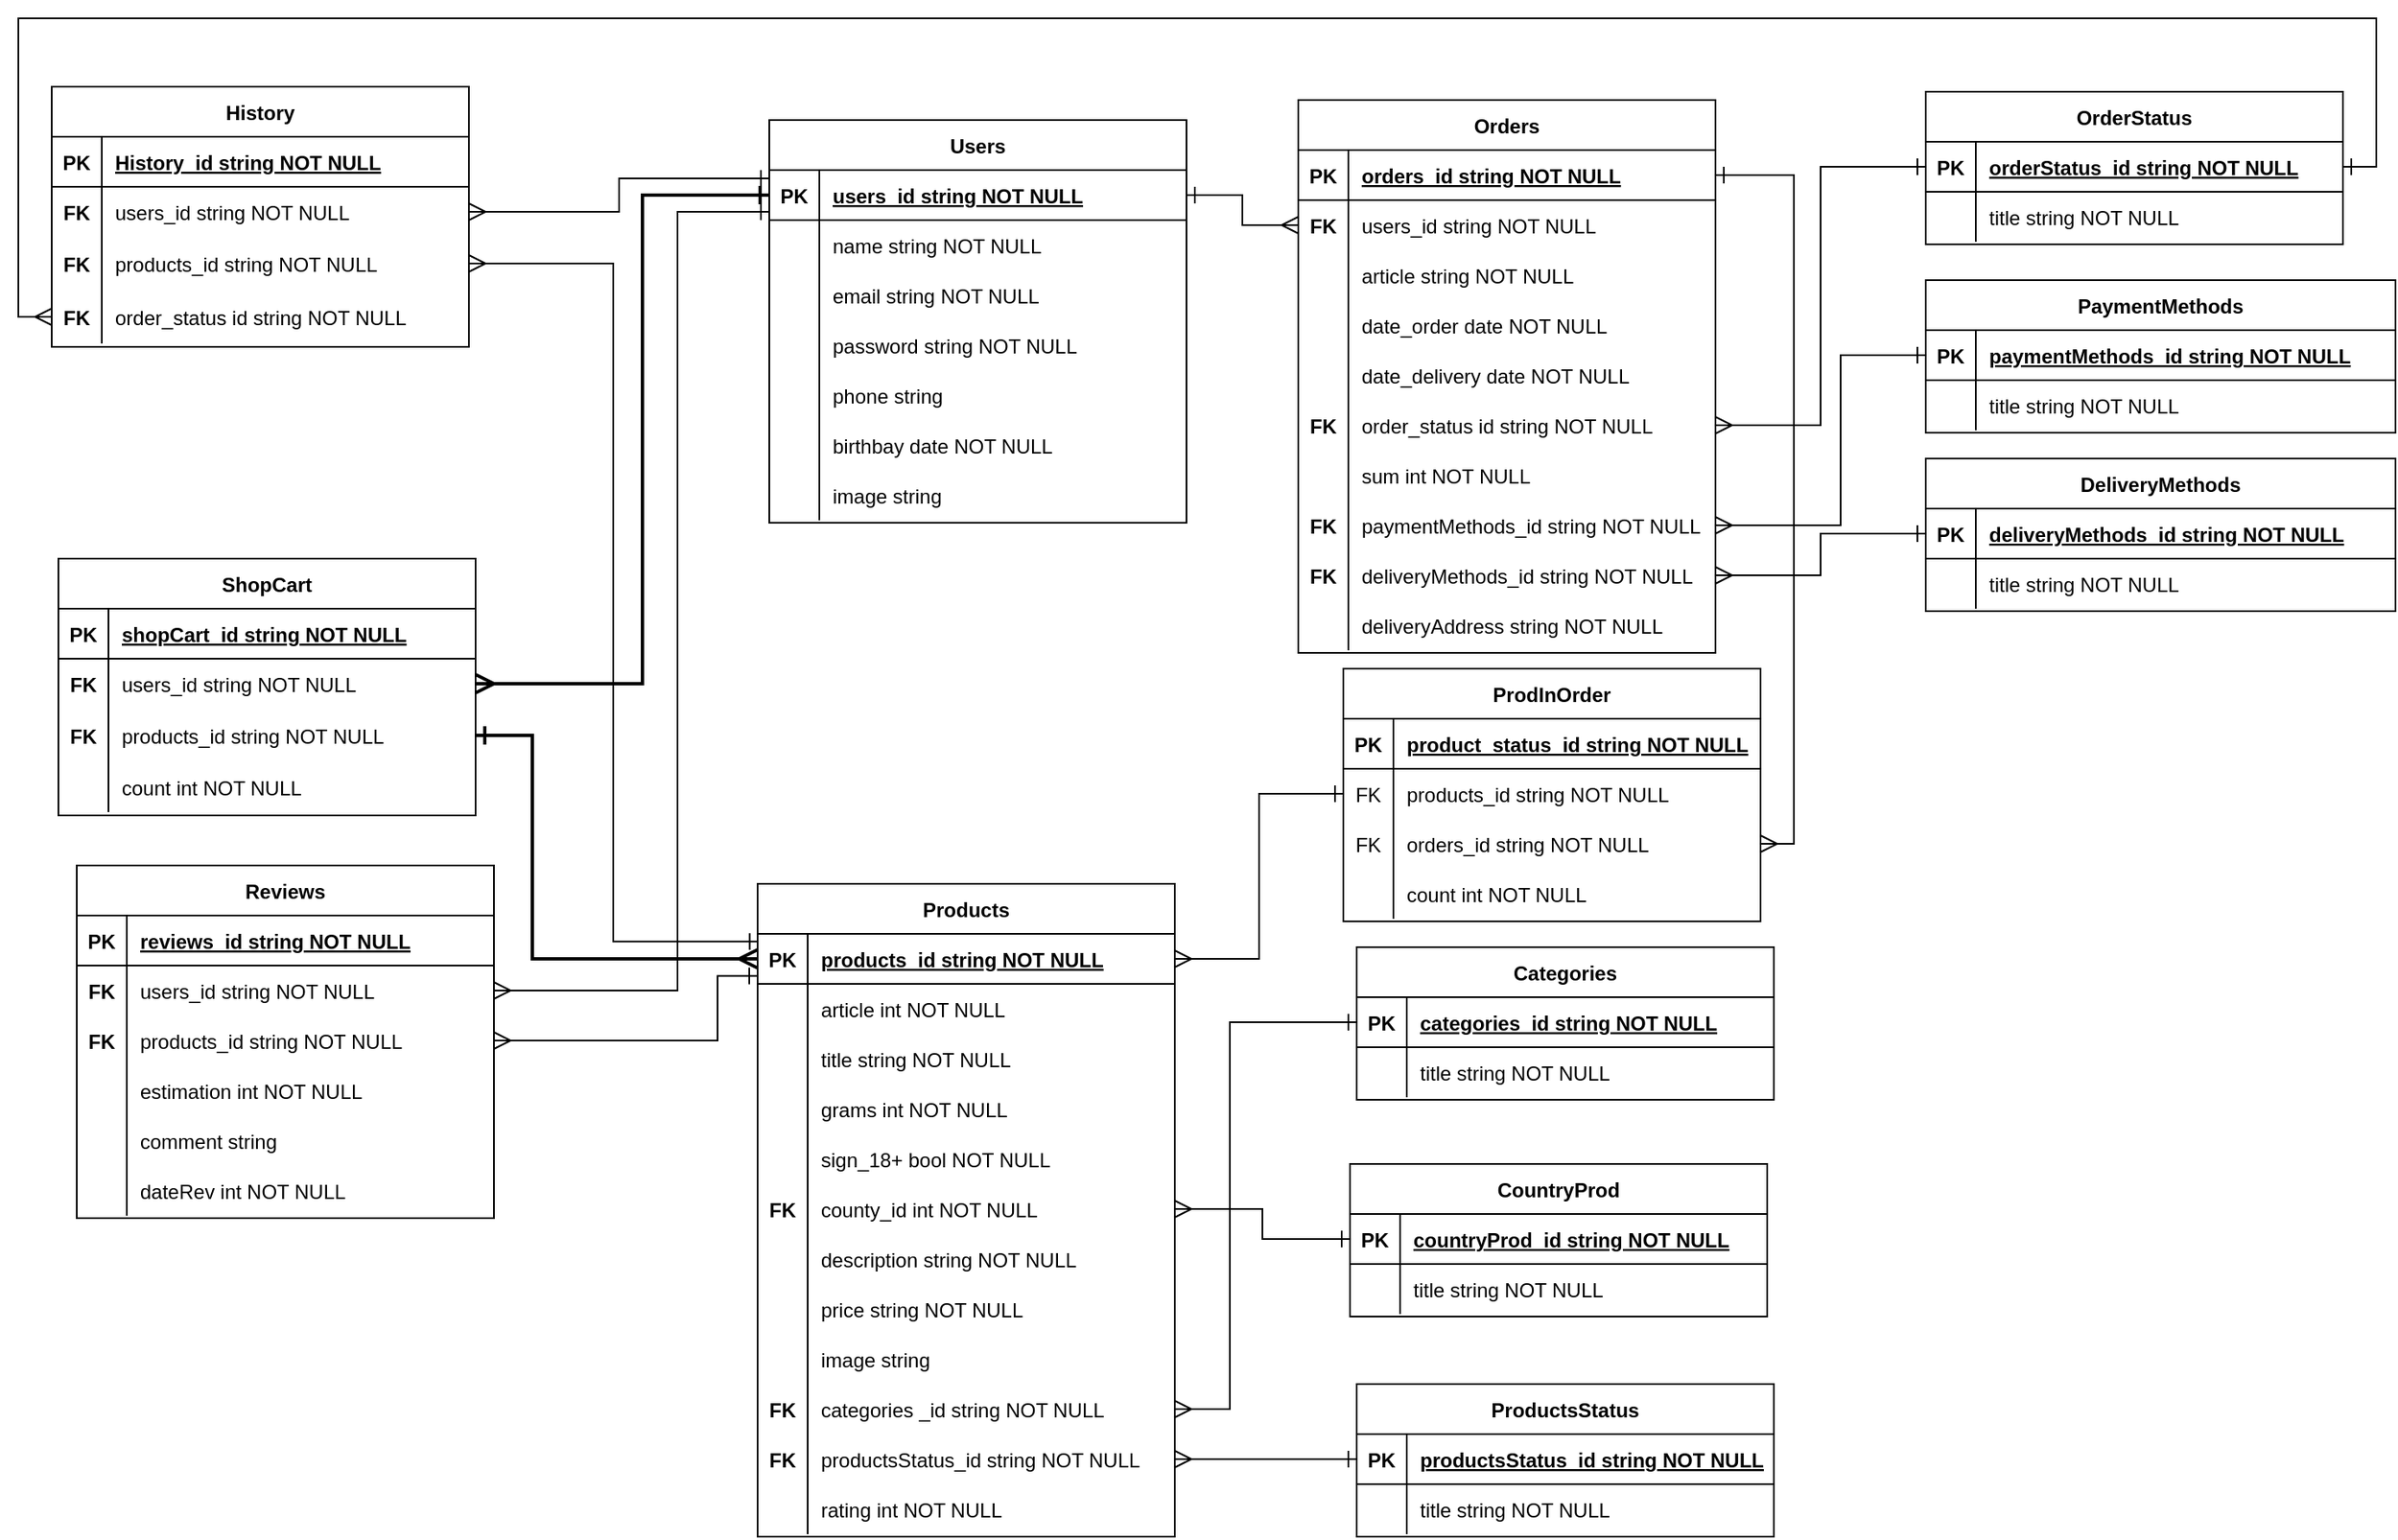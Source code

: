 <mxfile version="24.7.16">
  <diagram id="R2lEEEUBdFMjLlhIrx00" name="Page-1">
    <mxGraphModel dx="2950" dy="1367" grid="0" gridSize="10" guides="1" tooltips="1" connect="1" arrows="1" fold="1" page="0" pageScale="1" pageWidth="850" pageHeight="1100" math="0" shadow="0" extFonts="Permanent Marker^https://fonts.googleapis.com/css?family=Permanent+Marker">
      <root>
        <mxCell id="0" />
        <mxCell id="1" parent="0" />
        <mxCell id="C-vyLk0tnHw3VtMMgP7b-23" value="Users" style="shape=table;startSize=30;container=1;collapsible=1;childLayout=tableLayout;fixedRows=1;rowLines=0;fontStyle=1;align=center;resizeLast=1;" parent="1" vertex="1">
          <mxGeometry x="-536" y="-245" width="250" height="241.55" as="geometry" />
        </mxCell>
        <mxCell id="C-vyLk0tnHw3VtMMgP7b-24" value="" style="shape=partialRectangle;collapsible=0;dropTarget=0;pointerEvents=0;fillColor=none;points=[[0,0.5],[1,0.5]];portConstraint=eastwest;top=0;left=0;right=0;bottom=1;" parent="C-vyLk0tnHw3VtMMgP7b-23" vertex="1">
          <mxGeometry y="30" width="250" height="30" as="geometry" />
        </mxCell>
        <mxCell id="C-vyLk0tnHw3VtMMgP7b-25" value="PK" style="shape=partialRectangle;overflow=hidden;connectable=0;fillColor=none;top=0;left=0;bottom=0;right=0;fontStyle=1;" parent="C-vyLk0tnHw3VtMMgP7b-24" vertex="1">
          <mxGeometry width="30" height="30" as="geometry">
            <mxRectangle width="30" height="30" as="alternateBounds" />
          </mxGeometry>
        </mxCell>
        <mxCell id="C-vyLk0tnHw3VtMMgP7b-26" value="users_id string NOT NULL " style="shape=partialRectangle;overflow=hidden;connectable=0;fillColor=none;top=0;left=0;bottom=0;right=0;align=left;spacingLeft=6;fontStyle=5;" parent="C-vyLk0tnHw3VtMMgP7b-24" vertex="1">
          <mxGeometry x="30" width="220" height="30" as="geometry">
            <mxRectangle width="220" height="30" as="alternateBounds" />
          </mxGeometry>
        </mxCell>
        <mxCell id="C-vyLk0tnHw3VtMMgP7b-27" value="" style="shape=partialRectangle;collapsible=0;dropTarget=0;pointerEvents=0;fillColor=none;points=[[0,0.5],[1,0.5]];portConstraint=eastwest;top=0;left=0;right=0;bottom=0;" parent="C-vyLk0tnHw3VtMMgP7b-23" vertex="1">
          <mxGeometry y="60" width="250" height="30" as="geometry" />
        </mxCell>
        <mxCell id="C-vyLk0tnHw3VtMMgP7b-28" value="" style="shape=partialRectangle;overflow=hidden;connectable=0;fillColor=none;top=0;left=0;bottom=0;right=0;" parent="C-vyLk0tnHw3VtMMgP7b-27" vertex="1">
          <mxGeometry width="30" height="30" as="geometry">
            <mxRectangle width="30" height="30" as="alternateBounds" />
          </mxGeometry>
        </mxCell>
        <mxCell id="C-vyLk0tnHw3VtMMgP7b-29" value="name string NOT NULL" style="shape=partialRectangle;overflow=hidden;connectable=0;fillColor=none;top=0;left=0;bottom=0;right=0;align=left;spacingLeft=6;" parent="C-vyLk0tnHw3VtMMgP7b-27" vertex="1">
          <mxGeometry x="30" width="220" height="30" as="geometry">
            <mxRectangle width="220" height="30" as="alternateBounds" />
          </mxGeometry>
        </mxCell>
        <mxCell id="adsHa6jUSFhxcptIbYBl-1" value="" style="shape=partialRectangle;collapsible=0;dropTarget=0;pointerEvents=0;fillColor=none;points=[[0,0.5],[1,0.5]];portConstraint=eastwest;top=0;left=0;right=0;bottom=0;" parent="C-vyLk0tnHw3VtMMgP7b-23" vertex="1">
          <mxGeometry y="90" width="250" height="30" as="geometry" />
        </mxCell>
        <mxCell id="adsHa6jUSFhxcptIbYBl-2" value="" style="shape=partialRectangle;overflow=hidden;connectable=0;fillColor=none;top=0;left=0;bottom=0;right=0;" parent="adsHa6jUSFhxcptIbYBl-1" vertex="1">
          <mxGeometry width="30" height="30" as="geometry">
            <mxRectangle width="30" height="30" as="alternateBounds" />
          </mxGeometry>
        </mxCell>
        <mxCell id="adsHa6jUSFhxcptIbYBl-3" value="email string NOT NULL" style="shape=partialRectangle;overflow=hidden;connectable=0;fillColor=none;top=0;left=0;bottom=0;right=0;align=left;spacingLeft=6;" parent="adsHa6jUSFhxcptIbYBl-1" vertex="1">
          <mxGeometry x="30" width="220" height="30" as="geometry">
            <mxRectangle width="220" height="30" as="alternateBounds" />
          </mxGeometry>
        </mxCell>
        <mxCell id="adsHa6jUSFhxcptIbYBl-4" value="" style="shape=partialRectangle;collapsible=0;dropTarget=0;pointerEvents=0;fillColor=none;points=[[0,0.5],[1,0.5]];portConstraint=eastwest;top=0;left=0;right=0;bottom=0;" parent="C-vyLk0tnHw3VtMMgP7b-23" vertex="1">
          <mxGeometry y="120" width="250" height="30" as="geometry" />
        </mxCell>
        <mxCell id="adsHa6jUSFhxcptIbYBl-5" value="" style="shape=partialRectangle;overflow=hidden;connectable=0;fillColor=none;top=0;left=0;bottom=0;right=0;" parent="adsHa6jUSFhxcptIbYBl-4" vertex="1">
          <mxGeometry width="30" height="30" as="geometry">
            <mxRectangle width="30" height="30" as="alternateBounds" />
          </mxGeometry>
        </mxCell>
        <mxCell id="adsHa6jUSFhxcptIbYBl-6" value="password string NOT NULL" style="shape=partialRectangle;overflow=hidden;connectable=0;fillColor=none;top=0;left=0;bottom=0;right=0;align=left;spacingLeft=6;" parent="adsHa6jUSFhxcptIbYBl-4" vertex="1">
          <mxGeometry x="30" width="220" height="30" as="geometry">
            <mxRectangle width="220" height="30" as="alternateBounds" />
          </mxGeometry>
        </mxCell>
        <mxCell id="adsHa6jUSFhxcptIbYBl-7" value="" style="shape=partialRectangle;collapsible=0;dropTarget=0;pointerEvents=0;fillColor=none;points=[[0,0.5],[1,0.5]];portConstraint=eastwest;top=0;left=0;right=0;bottom=0;" parent="C-vyLk0tnHw3VtMMgP7b-23" vertex="1">
          <mxGeometry y="150" width="250" height="30" as="geometry" />
        </mxCell>
        <mxCell id="adsHa6jUSFhxcptIbYBl-8" value="" style="shape=partialRectangle;overflow=hidden;connectable=0;fillColor=none;top=0;left=0;bottom=0;right=0;" parent="adsHa6jUSFhxcptIbYBl-7" vertex="1">
          <mxGeometry width="30" height="30" as="geometry">
            <mxRectangle width="30" height="30" as="alternateBounds" />
          </mxGeometry>
        </mxCell>
        <mxCell id="adsHa6jUSFhxcptIbYBl-9" value="phone string " style="shape=partialRectangle;overflow=hidden;connectable=0;fillColor=none;top=0;left=0;bottom=0;right=0;align=left;spacingLeft=6;" parent="adsHa6jUSFhxcptIbYBl-7" vertex="1">
          <mxGeometry x="30" width="220" height="30" as="geometry">
            <mxRectangle width="220" height="30" as="alternateBounds" />
          </mxGeometry>
        </mxCell>
        <mxCell id="-unBiqaZAr7F07CGvCbP-1" value="" style="shape=partialRectangle;collapsible=0;dropTarget=0;pointerEvents=0;fillColor=none;points=[[0,0.5],[1,0.5]];portConstraint=eastwest;top=0;left=0;right=0;bottom=0;" vertex="1" parent="C-vyLk0tnHw3VtMMgP7b-23">
          <mxGeometry y="180" width="250" height="30" as="geometry" />
        </mxCell>
        <mxCell id="-unBiqaZAr7F07CGvCbP-2" value="" style="shape=partialRectangle;overflow=hidden;connectable=0;fillColor=none;top=0;left=0;bottom=0;right=0;" vertex="1" parent="-unBiqaZAr7F07CGvCbP-1">
          <mxGeometry width="30" height="30" as="geometry">
            <mxRectangle width="30" height="30" as="alternateBounds" />
          </mxGeometry>
        </mxCell>
        <mxCell id="-unBiqaZAr7F07CGvCbP-3" value="birthbay date NOT NULL" style="shape=partialRectangle;overflow=hidden;connectable=0;fillColor=none;top=0;left=0;bottom=0;right=0;align=left;spacingLeft=6;" vertex="1" parent="-unBiqaZAr7F07CGvCbP-1">
          <mxGeometry x="30" width="220" height="30" as="geometry">
            <mxRectangle width="220" height="30" as="alternateBounds" />
          </mxGeometry>
        </mxCell>
        <mxCell id="-unBiqaZAr7F07CGvCbP-4" value="" style="shape=partialRectangle;collapsible=0;dropTarget=0;pointerEvents=0;fillColor=none;points=[[0,0.5],[1,0.5]];portConstraint=eastwest;top=0;left=0;right=0;bottom=0;" vertex="1" parent="C-vyLk0tnHw3VtMMgP7b-23">
          <mxGeometry y="210" width="250" height="30" as="geometry" />
        </mxCell>
        <mxCell id="-unBiqaZAr7F07CGvCbP-5" value="" style="shape=partialRectangle;overflow=hidden;connectable=0;fillColor=none;top=0;left=0;bottom=0;right=0;" vertex="1" parent="-unBiqaZAr7F07CGvCbP-4">
          <mxGeometry width="30" height="30" as="geometry">
            <mxRectangle width="30" height="30" as="alternateBounds" />
          </mxGeometry>
        </mxCell>
        <mxCell id="-unBiqaZAr7F07CGvCbP-6" value="image string " style="shape=partialRectangle;overflow=hidden;connectable=0;fillColor=none;top=0;left=0;bottom=0;right=0;align=left;spacingLeft=6;" vertex="1" parent="-unBiqaZAr7F07CGvCbP-4">
          <mxGeometry x="30" width="220" height="30" as="geometry">
            <mxRectangle width="220" height="30" as="alternateBounds" />
          </mxGeometry>
        </mxCell>
        <mxCell id="adsHa6jUSFhxcptIbYBl-77" value="Orders" style="shape=table;startSize=30;container=1;collapsible=1;childLayout=tableLayout;fixedRows=1;rowLines=0;fontStyle=1;align=center;resizeLast=1;" parent="1" vertex="1">
          <mxGeometry x="-219" y="-257" width="250" height="331.55" as="geometry" />
        </mxCell>
        <mxCell id="adsHa6jUSFhxcptIbYBl-78" value="" style="shape=partialRectangle;collapsible=0;dropTarget=0;pointerEvents=0;fillColor=none;points=[[0,0.5],[1,0.5]];portConstraint=eastwest;top=0;left=0;right=0;bottom=1;" parent="adsHa6jUSFhxcptIbYBl-77" vertex="1">
          <mxGeometry y="30" width="250" height="30" as="geometry" />
        </mxCell>
        <mxCell id="adsHa6jUSFhxcptIbYBl-79" value="PK" style="shape=partialRectangle;overflow=hidden;connectable=0;fillColor=none;top=0;left=0;bottom=0;right=0;fontStyle=1;" parent="adsHa6jUSFhxcptIbYBl-78" vertex="1">
          <mxGeometry width="30" height="30" as="geometry">
            <mxRectangle width="30" height="30" as="alternateBounds" />
          </mxGeometry>
        </mxCell>
        <mxCell id="adsHa6jUSFhxcptIbYBl-80" value="orders_id string NOT NULL " style="shape=partialRectangle;overflow=hidden;connectable=0;fillColor=none;top=0;left=0;bottom=0;right=0;align=left;spacingLeft=6;fontStyle=5;" parent="adsHa6jUSFhxcptIbYBl-78" vertex="1">
          <mxGeometry x="30" width="220" height="30" as="geometry">
            <mxRectangle width="220" height="30" as="alternateBounds" />
          </mxGeometry>
        </mxCell>
        <mxCell id="adsHa6jUSFhxcptIbYBl-81" value="" style="shape=partialRectangle;collapsible=0;dropTarget=0;pointerEvents=0;fillColor=none;points=[[0,0.5],[1,0.5]];portConstraint=eastwest;top=0;left=0;right=0;bottom=0;" parent="adsHa6jUSFhxcptIbYBl-77" vertex="1">
          <mxGeometry y="60" width="250" height="30" as="geometry" />
        </mxCell>
        <mxCell id="adsHa6jUSFhxcptIbYBl-82" value="FK" style="shape=partialRectangle;overflow=hidden;connectable=0;fillColor=none;top=0;left=0;bottom=0;right=0;fontStyle=1" parent="adsHa6jUSFhxcptIbYBl-81" vertex="1">
          <mxGeometry width="30" height="30" as="geometry">
            <mxRectangle width="30" height="30" as="alternateBounds" />
          </mxGeometry>
        </mxCell>
        <mxCell id="adsHa6jUSFhxcptIbYBl-83" value="users_id string NOT NULL" style="shape=partialRectangle;overflow=hidden;connectable=0;fillColor=none;top=0;left=0;bottom=0;right=0;align=left;spacingLeft=6;" parent="adsHa6jUSFhxcptIbYBl-81" vertex="1">
          <mxGeometry x="30" width="220" height="30" as="geometry">
            <mxRectangle width="220" height="30" as="alternateBounds" />
          </mxGeometry>
        </mxCell>
        <mxCell id="-unBiqaZAr7F07CGvCbP-13" value="" style="shape=partialRectangle;collapsible=0;dropTarget=0;pointerEvents=0;fillColor=none;points=[[0,0.5],[1,0.5]];portConstraint=eastwest;top=0;left=0;right=0;bottom=0;" vertex="1" parent="adsHa6jUSFhxcptIbYBl-77">
          <mxGeometry y="90" width="250" height="30" as="geometry" />
        </mxCell>
        <mxCell id="-unBiqaZAr7F07CGvCbP-14" value="" style="shape=partialRectangle;overflow=hidden;connectable=0;fillColor=none;top=0;left=0;bottom=0;right=0;fontStyle=1" vertex="1" parent="-unBiqaZAr7F07CGvCbP-13">
          <mxGeometry width="30" height="30" as="geometry">
            <mxRectangle width="30" height="30" as="alternateBounds" />
          </mxGeometry>
        </mxCell>
        <mxCell id="-unBiqaZAr7F07CGvCbP-15" value="article string NOT NULL" style="shape=partialRectangle;overflow=hidden;connectable=0;fillColor=none;top=0;left=0;bottom=0;right=0;align=left;spacingLeft=6;" vertex="1" parent="-unBiqaZAr7F07CGvCbP-13">
          <mxGeometry x="30" width="220" height="30" as="geometry">
            <mxRectangle width="220" height="30" as="alternateBounds" />
          </mxGeometry>
        </mxCell>
        <mxCell id="adsHa6jUSFhxcptIbYBl-84" value="" style="shape=partialRectangle;collapsible=0;dropTarget=0;pointerEvents=0;fillColor=none;points=[[0,0.5],[1,0.5]];portConstraint=eastwest;top=0;left=0;right=0;bottom=0;" parent="adsHa6jUSFhxcptIbYBl-77" vertex="1">
          <mxGeometry y="120" width="250" height="30" as="geometry" />
        </mxCell>
        <mxCell id="adsHa6jUSFhxcptIbYBl-85" value="" style="shape=partialRectangle;overflow=hidden;connectable=0;fillColor=none;top=0;left=0;bottom=0;right=0;" parent="adsHa6jUSFhxcptIbYBl-84" vertex="1">
          <mxGeometry width="30" height="30" as="geometry">
            <mxRectangle width="30" height="30" as="alternateBounds" />
          </mxGeometry>
        </mxCell>
        <mxCell id="adsHa6jUSFhxcptIbYBl-86" value="date_order date NOT NULL" style="shape=partialRectangle;overflow=hidden;connectable=0;fillColor=none;top=0;left=0;bottom=0;right=0;align=left;spacingLeft=6;" parent="adsHa6jUSFhxcptIbYBl-84" vertex="1">
          <mxGeometry x="30" width="220" height="30" as="geometry">
            <mxRectangle width="220" height="30" as="alternateBounds" />
          </mxGeometry>
        </mxCell>
        <mxCell id="-unBiqaZAr7F07CGvCbP-7" value="" style="shape=partialRectangle;collapsible=0;dropTarget=0;pointerEvents=0;fillColor=none;points=[[0,0.5],[1,0.5]];portConstraint=eastwest;top=0;left=0;right=0;bottom=0;" vertex="1" parent="adsHa6jUSFhxcptIbYBl-77">
          <mxGeometry y="150" width="250" height="30" as="geometry" />
        </mxCell>
        <mxCell id="-unBiqaZAr7F07CGvCbP-8" value="" style="shape=partialRectangle;overflow=hidden;connectable=0;fillColor=none;top=0;left=0;bottom=0;right=0;" vertex="1" parent="-unBiqaZAr7F07CGvCbP-7">
          <mxGeometry width="30" height="30" as="geometry">
            <mxRectangle width="30" height="30" as="alternateBounds" />
          </mxGeometry>
        </mxCell>
        <mxCell id="-unBiqaZAr7F07CGvCbP-9" value="date_delivery date NOT NULL" style="shape=partialRectangle;overflow=hidden;connectable=0;fillColor=none;top=0;left=0;bottom=0;right=0;align=left;spacingLeft=6;" vertex="1" parent="-unBiqaZAr7F07CGvCbP-7">
          <mxGeometry x="30" width="220" height="30" as="geometry">
            <mxRectangle width="220" height="30" as="alternateBounds" />
          </mxGeometry>
        </mxCell>
        <mxCell id="adsHa6jUSFhxcptIbYBl-87" value="" style="shape=partialRectangle;collapsible=0;dropTarget=0;pointerEvents=0;fillColor=none;points=[[0,0.5],[1,0.5]];portConstraint=eastwest;top=0;left=0;right=0;bottom=0;" parent="adsHa6jUSFhxcptIbYBl-77" vertex="1">
          <mxGeometry y="180" width="250" height="30" as="geometry" />
        </mxCell>
        <mxCell id="adsHa6jUSFhxcptIbYBl-88" value="FK" style="shape=partialRectangle;overflow=hidden;connectable=0;fillColor=none;top=0;left=0;bottom=0;right=0;fontStyle=1" parent="adsHa6jUSFhxcptIbYBl-87" vertex="1">
          <mxGeometry width="30" height="30" as="geometry">
            <mxRectangle width="30" height="30" as="alternateBounds" />
          </mxGeometry>
        </mxCell>
        <mxCell id="adsHa6jUSFhxcptIbYBl-89" value="order_status id string NOT NULL" style="shape=partialRectangle;overflow=hidden;connectable=0;fillColor=none;top=0;left=0;bottom=0;right=0;align=left;spacingLeft=6;" parent="adsHa6jUSFhxcptIbYBl-87" vertex="1">
          <mxGeometry x="30" width="220" height="30" as="geometry">
            <mxRectangle width="220" height="30" as="alternateBounds" />
          </mxGeometry>
        </mxCell>
        <mxCell id="adsHa6jUSFhxcptIbYBl-90" value="" style="shape=partialRectangle;collapsible=0;dropTarget=0;pointerEvents=0;fillColor=none;points=[[0,0.5],[1,0.5]];portConstraint=eastwest;top=0;left=0;right=0;bottom=0;" parent="adsHa6jUSFhxcptIbYBl-77" vertex="1">
          <mxGeometry y="210" width="250" height="30" as="geometry" />
        </mxCell>
        <mxCell id="adsHa6jUSFhxcptIbYBl-91" value="" style="shape=partialRectangle;overflow=hidden;connectable=0;fillColor=none;top=0;left=0;bottom=0;right=0;" parent="adsHa6jUSFhxcptIbYBl-90" vertex="1">
          <mxGeometry width="30" height="30" as="geometry">
            <mxRectangle width="30" height="30" as="alternateBounds" />
          </mxGeometry>
        </mxCell>
        <mxCell id="adsHa6jUSFhxcptIbYBl-92" value="sum int NOT NULL " style="shape=partialRectangle;overflow=hidden;connectable=0;fillColor=none;top=0;left=0;bottom=0;right=0;align=left;spacingLeft=6;" parent="adsHa6jUSFhxcptIbYBl-90" vertex="1">
          <mxGeometry x="30" width="220" height="30" as="geometry">
            <mxRectangle width="220" height="30" as="alternateBounds" />
          </mxGeometry>
        </mxCell>
        <mxCell id="adsHa6jUSFhxcptIbYBl-105" value="" style="shape=partialRectangle;collapsible=0;dropTarget=0;pointerEvents=0;fillColor=none;points=[[0,0.5],[1,0.5]];portConstraint=eastwest;top=0;left=0;right=0;bottom=0;" parent="adsHa6jUSFhxcptIbYBl-77" vertex="1">
          <mxGeometry y="240" width="250" height="30" as="geometry" />
        </mxCell>
        <mxCell id="adsHa6jUSFhxcptIbYBl-106" value="FK" style="shape=partialRectangle;overflow=hidden;connectable=0;fillColor=none;top=0;left=0;bottom=0;right=0;fontStyle=1" parent="adsHa6jUSFhxcptIbYBl-105" vertex="1">
          <mxGeometry width="30" height="30" as="geometry">
            <mxRectangle width="30" height="30" as="alternateBounds" />
          </mxGeometry>
        </mxCell>
        <mxCell id="adsHa6jUSFhxcptIbYBl-107" value="paymentMethods_id string NOT NULL" style="shape=partialRectangle;overflow=hidden;connectable=0;fillColor=none;top=0;left=0;bottom=0;right=0;align=left;spacingLeft=6;" parent="adsHa6jUSFhxcptIbYBl-105" vertex="1">
          <mxGeometry x="30" width="220" height="30" as="geometry">
            <mxRectangle width="220" height="30" as="alternateBounds" />
          </mxGeometry>
        </mxCell>
        <mxCell id="adsHa6jUSFhxcptIbYBl-139" value="" style="shape=partialRectangle;collapsible=0;dropTarget=0;pointerEvents=0;fillColor=none;points=[[0,0.5],[1,0.5]];portConstraint=eastwest;top=0;left=0;right=0;bottom=0;" parent="adsHa6jUSFhxcptIbYBl-77" vertex="1">
          <mxGeometry y="270" width="250" height="30" as="geometry" />
        </mxCell>
        <mxCell id="adsHa6jUSFhxcptIbYBl-140" value="FK" style="shape=partialRectangle;overflow=hidden;connectable=0;fillColor=none;top=0;left=0;bottom=0;right=0;fontStyle=1" parent="adsHa6jUSFhxcptIbYBl-139" vertex="1">
          <mxGeometry width="30" height="30" as="geometry">
            <mxRectangle width="30" height="30" as="alternateBounds" />
          </mxGeometry>
        </mxCell>
        <mxCell id="adsHa6jUSFhxcptIbYBl-141" value="deliveryMethods_id string NOT NULL" style="shape=partialRectangle;overflow=hidden;connectable=0;fillColor=none;top=0;left=0;bottom=0;right=0;align=left;spacingLeft=6;" parent="adsHa6jUSFhxcptIbYBl-139" vertex="1">
          <mxGeometry x="30" width="220" height="30" as="geometry">
            <mxRectangle width="220" height="30" as="alternateBounds" />
          </mxGeometry>
        </mxCell>
        <mxCell id="-unBiqaZAr7F07CGvCbP-10" value="" style="shape=partialRectangle;collapsible=0;dropTarget=0;pointerEvents=0;fillColor=none;points=[[0,0.5],[1,0.5]];portConstraint=eastwest;top=0;left=0;right=0;bottom=0;" vertex="1" parent="adsHa6jUSFhxcptIbYBl-77">
          <mxGeometry y="300" width="250" height="30" as="geometry" />
        </mxCell>
        <mxCell id="-unBiqaZAr7F07CGvCbP-11" value="" style="shape=partialRectangle;overflow=hidden;connectable=0;fillColor=none;top=0;left=0;bottom=0;right=0;fontStyle=1" vertex="1" parent="-unBiqaZAr7F07CGvCbP-10">
          <mxGeometry width="30" height="30" as="geometry">
            <mxRectangle width="30" height="30" as="alternateBounds" />
          </mxGeometry>
        </mxCell>
        <mxCell id="-unBiqaZAr7F07CGvCbP-12" value="deliveryAddress string NOT NULL" style="shape=partialRectangle;overflow=hidden;connectable=0;fillColor=none;top=0;left=0;bottom=0;right=0;align=left;spacingLeft=6;" vertex="1" parent="-unBiqaZAr7F07CGvCbP-10">
          <mxGeometry x="30" width="220" height="30" as="geometry">
            <mxRectangle width="220" height="30" as="alternateBounds" />
          </mxGeometry>
        </mxCell>
        <mxCell id="adsHa6jUSFhxcptIbYBl-95" style="edgeStyle=orthogonalEdgeStyle;rounded=0;orthogonalLoop=1;jettySize=auto;html=1;exitX=0;exitY=0.5;exitDx=0;exitDy=0;entryX=1;entryY=0.5;entryDx=0;entryDy=0;fontSize=12;startSize=8;endSize=8;startArrow=ERmany;startFill=0;endArrow=ERone;endFill=0;" parent="1" source="adsHa6jUSFhxcptIbYBl-81" target="C-vyLk0tnHw3VtMMgP7b-24" edge="1">
          <mxGeometry relative="1" as="geometry">
            <mxPoint x="-193" y="227" as="sourcePoint" />
            <mxPoint x="-84" y="115" as="targetPoint" />
          </mxGeometry>
        </mxCell>
        <mxCell id="adsHa6jUSFhxcptIbYBl-97" value="OrderStatus" style="shape=table;startSize=30;container=1;collapsible=1;childLayout=tableLayout;fixedRows=1;rowLines=0;fontStyle=1;align=center;resizeLast=1;" parent="1" vertex="1">
          <mxGeometry x="157" y="-262" width="250" height="91.55" as="geometry" />
        </mxCell>
        <mxCell id="adsHa6jUSFhxcptIbYBl-98" value="" style="shape=partialRectangle;collapsible=0;dropTarget=0;pointerEvents=0;fillColor=none;points=[[0,0.5],[1,0.5]];portConstraint=eastwest;top=0;left=0;right=0;bottom=1;" parent="adsHa6jUSFhxcptIbYBl-97" vertex="1">
          <mxGeometry y="30" width="250" height="30" as="geometry" />
        </mxCell>
        <mxCell id="adsHa6jUSFhxcptIbYBl-99" value="PK" style="shape=partialRectangle;overflow=hidden;connectable=0;fillColor=none;top=0;left=0;bottom=0;right=0;fontStyle=1;" parent="adsHa6jUSFhxcptIbYBl-98" vertex="1">
          <mxGeometry width="30" height="30" as="geometry">
            <mxRectangle width="30" height="30" as="alternateBounds" />
          </mxGeometry>
        </mxCell>
        <mxCell id="adsHa6jUSFhxcptIbYBl-100" value="orderStatus_id string NOT NULL " style="shape=partialRectangle;overflow=hidden;connectable=0;fillColor=none;top=0;left=0;bottom=0;right=0;align=left;spacingLeft=6;fontStyle=5;" parent="adsHa6jUSFhxcptIbYBl-98" vertex="1">
          <mxGeometry x="30" width="220" height="30" as="geometry">
            <mxRectangle width="220" height="30" as="alternateBounds" />
          </mxGeometry>
        </mxCell>
        <mxCell id="adsHa6jUSFhxcptIbYBl-101" value="" style="shape=partialRectangle;collapsible=0;dropTarget=0;pointerEvents=0;fillColor=none;points=[[0,0.5],[1,0.5]];portConstraint=eastwest;top=0;left=0;right=0;bottom=0;" parent="adsHa6jUSFhxcptIbYBl-97" vertex="1">
          <mxGeometry y="60" width="250" height="30" as="geometry" />
        </mxCell>
        <mxCell id="adsHa6jUSFhxcptIbYBl-102" value="" style="shape=partialRectangle;overflow=hidden;connectable=0;fillColor=none;top=0;left=0;bottom=0;right=0;" parent="adsHa6jUSFhxcptIbYBl-101" vertex="1">
          <mxGeometry width="30" height="30" as="geometry">
            <mxRectangle width="30" height="30" as="alternateBounds" />
          </mxGeometry>
        </mxCell>
        <mxCell id="adsHa6jUSFhxcptIbYBl-103" value="title string NOT NULL" style="shape=partialRectangle;overflow=hidden;connectable=0;fillColor=none;top=0;left=0;bottom=0;right=0;align=left;spacingLeft=6;" parent="adsHa6jUSFhxcptIbYBl-101" vertex="1">
          <mxGeometry x="30" width="220" height="30" as="geometry">
            <mxRectangle width="220" height="30" as="alternateBounds" />
          </mxGeometry>
        </mxCell>
        <mxCell id="adsHa6jUSFhxcptIbYBl-104" style="edgeStyle=orthogonalEdgeStyle;rounded=0;orthogonalLoop=1;jettySize=auto;html=1;exitX=1;exitY=0.5;exitDx=0;exitDy=0;entryX=0;entryY=0.5;entryDx=0;entryDy=0;fontSize=12;startSize=8;endSize=8;startArrow=ERmany;startFill=0;endArrow=ERone;endFill=0;" parent="1" source="adsHa6jUSFhxcptIbYBl-87" target="adsHa6jUSFhxcptIbYBl-98" edge="1">
          <mxGeometry relative="1" as="geometry">
            <mxPoint x="-68" y="5" as="sourcePoint" />
            <mxPoint x="-177" y="-25" as="targetPoint" />
          </mxGeometry>
        </mxCell>
        <mxCell id="adsHa6jUSFhxcptIbYBl-123" value="PaymentMethods" style="shape=table;startSize=30;container=1;collapsible=1;childLayout=tableLayout;fixedRows=1;rowLines=0;fontStyle=1;align=center;resizeLast=1;" parent="1" vertex="1">
          <mxGeometry x="157" y="-149" width="281.5" height="91.55" as="geometry" />
        </mxCell>
        <mxCell id="adsHa6jUSFhxcptIbYBl-124" value="" style="shape=partialRectangle;collapsible=0;dropTarget=0;pointerEvents=0;fillColor=none;points=[[0,0.5],[1,0.5]];portConstraint=eastwest;top=0;left=0;right=0;bottom=1;" parent="adsHa6jUSFhxcptIbYBl-123" vertex="1">
          <mxGeometry y="30" width="281.5" height="30" as="geometry" />
        </mxCell>
        <mxCell id="adsHa6jUSFhxcptIbYBl-125" value="PK" style="shape=partialRectangle;overflow=hidden;connectable=0;fillColor=none;top=0;left=0;bottom=0;right=0;fontStyle=1;" parent="adsHa6jUSFhxcptIbYBl-124" vertex="1">
          <mxGeometry width="30" height="30" as="geometry">
            <mxRectangle width="30" height="30" as="alternateBounds" />
          </mxGeometry>
        </mxCell>
        <mxCell id="adsHa6jUSFhxcptIbYBl-126" value="paymentMethods_id string NOT NULL " style="shape=partialRectangle;overflow=hidden;connectable=0;fillColor=none;top=0;left=0;bottom=0;right=0;align=left;spacingLeft=6;fontStyle=5;" parent="adsHa6jUSFhxcptIbYBl-124" vertex="1">
          <mxGeometry x="30" width="251.5" height="30" as="geometry">
            <mxRectangle width="251.5" height="30" as="alternateBounds" />
          </mxGeometry>
        </mxCell>
        <mxCell id="adsHa6jUSFhxcptIbYBl-127" value="" style="shape=partialRectangle;collapsible=0;dropTarget=0;pointerEvents=0;fillColor=none;points=[[0,0.5],[1,0.5]];portConstraint=eastwest;top=0;left=0;right=0;bottom=0;" parent="adsHa6jUSFhxcptIbYBl-123" vertex="1">
          <mxGeometry y="60" width="281.5" height="30" as="geometry" />
        </mxCell>
        <mxCell id="adsHa6jUSFhxcptIbYBl-128" value="" style="shape=partialRectangle;overflow=hidden;connectable=0;fillColor=none;top=0;left=0;bottom=0;right=0;" parent="adsHa6jUSFhxcptIbYBl-127" vertex="1">
          <mxGeometry width="30" height="30" as="geometry">
            <mxRectangle width="30" height="30" as="alternateBounds" />
          </mxGeometry>
        </mxCell>
        <mxCell id="adsHa6jUSFhxcptIbYBl-129" value="title string NOT NULL" style="shape=partialRectangle;overflow=hidden;connectable=0;fillColor=none;top=0;left=0;bottom=0;right=0;align=left;spacingLeft=6;" parent="adsHa6jUSFhxcptIbYBl-127" vertex="1">
          <mxGeometry x="30" width="251.5" height="30" as="geometry">
            <mxRectangle width="251.5" height="30" as="alternateBounds" />
          </mxGeometry>
        </mxCell>
        <mxCell id="adsHa6jUSFhxcptIbYBl-130" value="DeliveryMethods" style="shape=table;startSize=30;container=1;collapsible=1;childLayout=tableLayout;fixedRows=1;rowLines=0;fontStyle=1;align=center;resizeLast=1;" parent="1" vertex="1">
          <mxGeometry x="157" y="-42" width="281.5" height="91.55" as="geometry" />
        </mxCell>
        <mxCell id="adsHa6jUSFhxcptIbYBl-131" value="" style="shape=partialRectangle;collapsible=0;dropTarget=0;pointerEvents=0;fillColor=none;points=[[0,0.5],[1,0.5]];portConstraint=eastwest;top=0;left=0;right=0;bottom=1;" parent="adsHa6jUSFhxcptIbYBl-130" vertex="1">
          <mxGeometry y="30" width="281.5" height="30" as="geometry" />
        </mxCell>
        <mxCell id="adsHa6jUSFhxcptIbYBl-132" value="PK" style="shape=partialRectangle;overflow=hidden;connectable=0;fillColor=none;top=0;left=0;bottom=0;right=0;fontStyle=1;" parent="adsHa6jUSFhxcptIbYBl-131" vertex="1">
          <mxGeometry width="30" height="30" as="geometry">
            <mxRectangle width="30" height="30" as="alternateBounds" />
          </mxGeometry>
        </mxCell>
        <mxCell id="adsHa6jUSFhxcptIbYBl-133" value="deliveryMethods_id string NOT NULL " style="shape=partialRectangle;overflow=hidden;connectable=0;fillColor=none;top=0;left=0;bottom=0;right=0;align=left;spacingLeft=6;fontStyle=5;" parent="adsHa6jUSFhxcptIbYBl-131" vertex="1">
          <mxGeometry x="30" width="251.5" height="30" as="geometry">
            <mxRectangle width="251.5" height="30" as="alternateBounds" />
          </mxGeometry>
        </mxCell>
        <mxCell id="adsHa6jUSFhxcptIbYBl-134" value="" style="shape=partialRectangle;collapsible=0;dropTarget=0;pointerEvents=0;fillColor=none;points=[[0,0.5],[1,0.5]];portConstraint=eastwest;top=0;left=0;right=0;bottom=0;" parent="adsHa6jUSFhxcptIbYBl-130" vertex="1">
          <mxGeometry y="60" width="281.5" height="30" as="geometry" />
        </mxCell>
        <mxCell id="adsHa6jUSFhxcptIbYBl-135" value="" style="shape=partialRectangle;overflow=hidden;connectable=0;fillColor=none;top=0;left=0;bottom=0;right=0;" parent="adsHa6jUSFhxcptIbYBl-134" vertex="1">
          <mxGeometry width="30" height="30" as="geometry">
            <mxRectangle width="30" height="30" as="alternateBounds" />
          </mxGeometry>
        </mxCell>
        <mxCell id="adsHa6jUSFhxcptIbYBl-136" value="title string NOT NULL" style="shape=partialRectangle;overflow=hidden;connectable=0;fillColor=none;top=0;left=0;bottom=0;right=0;align=left;spacingLeft=6;" parent="adsHa6jUSFhxcptIbYBl-134" vertex="1">
          <mxGeometry x="30" width="251.5" height="30" as="geometry">
            <mxRectangle width="251.5" height="30" as="alternateBounds" />
          </mxGeometry>
        </mxCell>
        <mxCell id="adsHa6jUSFhxcptIbYBl-142" style="edgeStyle=orthogonalEdgeStyle;rounded=0;orthogonalLoop=1;jettySize=auto;html=1;fontSize=12;startSize=8;endSize=8;startArrow=ERmany;startFill=0;endArrow=ERone;endFill=0;exitX=1;exitY=0.5;exitDx=0;exitDy=0;entryX=0;entryY=0.5;entryDx=0;entryDy=0;" parent="1" source="adsHa6jUSFhxcptIbYBl-105" target="adsHa6jUSFhxcptIbYBl-124" edge="1">
          <mxGeometry relative="1" as="geometry">
            <mxPoint x="111" y="221" as="sourcePoint" />
            <mxPoint x="241" y="101" as="targetPoint" />
            <Array as="points">
              <mxPoint x="106" y="-2" />
              <mxPoint x="106" y="-104" />
            </Array>
          </mxGeometry>
        </mxCell>
        <mxCell id="adsHa6jUSFhxcptIbYBl-143" style="edgeStyle=orthogonalEdgeStyle;rounded=0;orthogonalLoop=1;jettySize=auto;html=1;fontSize=12;startSize=8;endSize=8;startArrow=ERmany;startFill=0;endArrow=ERone;endFill=0;exitX=1;exitY=0.5;exitDx=0;exitDy=0;entryX=0;entryY=0.5;entryDx=0;entryDy=0;" parent="1" source="adsHa6jUSFhxcptIbYBl-139" target="adsHa6jUSFhxcptIbYBl-131" edge="1">
          <mxGeometry relative="1" as="geometry">
            <mxPoint x="97" y="111" as="sourcePoint" />
            <mxPoint x="236" y="111" as="targetPoint" />
          </mxGeometry>
        </mxCell>
        <mxCell id="adsHa6jUSFhxcptIbYBl-148" style="rounded=0;orthogonalLoop=1;jettySize=auto;html=1;fontSize=12;startSize=8;endSize=8;startArrow=ERone;startFill=0;endArrow=ERmany;endFill=0;exitX=1;exitY=0.5;exitDx=0;exitDy=0;entryX=1;entryY=0.5;entryDx=0;entryDy=0;edgeStyle=orthogonalEdgeStyle;" parent="1" source="adsHa6jUSFhxcptIbYBl-78" target="adsHa6jUSFhxcptIbYBl-144" edge="1">
          <mxGeometry relative="1" as="geometry">
            <mxPoint x="-430" y="182" as="sourcePoint" />
            <mxPoint x="-291" y="259" as="targetPoint" />
          </mxGeometry>
        </mxCell>
        <mxCell id="adsHa6jUSFhxcptIbYBl-149" value="" style="group" parent="1" vertex="1" connectable="0">
          <mxGeometry x="-543" y="84" width="609" height="400.55" as="geometry" />
        </mxCell>
        <mxCell id="adsHa6jUSFhxcptIbYBl-76" value="" style="group" parent="adsHa6jUSFhxcptIbYBl-149" vertex="1" connectable="0">
          <mxGeometry y="129" width="609" height="271.55" as="geometry" />
        </mxCell>
        <mxCell id="adsHa6jUSFhxcptIbYBl-13" value="Products" style="shape=table;startSize=30;container=1;collapsible=1;childLayout=tableLayout;fixedRows=1;rowLines=0;fontStyle=1;align=center;resizeLast=1;" parent="adsHa6jUSFhxcptIbYBl-76" vertex="1">
          <mxGeometry width="250" height="391.55" as="geometry" />
        </mxCell>
        <mxCell id="adsHa6jUSFhxcptIbYBl-14" value="" style="shape=partialRectangle;collapsible=0;dropTarget=0;pointerEvents=0;fillColor=none;points=[[0,0.5],[1,0.5]];portConstraint=eastwest;top=0;left=0;right=0;bottom=1;" parent="adsHa6jUSFhxcptIbYBl-13" vertex="1">
          <mxGeometry y="30" width="250" height="30" as="geometry" />
        </mxCell>
        <mxCell id="adsHa6jUSFhxcptIbYBl-15" value="PK" style="shape=partialRectangle;overflow=hidden;connectable=0;fillColor=none;top=0;left=0;bottom=0;right=0;fontStyle=1;" parent="adsHa6jUSFhxcptIbYBl-14" vertex="1">
          <mxGeometry width="30" height="30" as="geometry">
            <mxRectangle width="30" height="30" as="alternateBounds" />
          </mxGeometry>
        </mxCell>
        <mxCell id="adsHa6jUSFhxcptIbYBl-16" value="products_id string NOT NULL " style="shape=partialRectangle;overflow=hidden;connectable=0;fillColor=none;top=0;left=0;bottom=0;right=0;align=left;spacingLeft=6;fontStyle=5;" parent="adsHa6jUSFhxcptIbYBl-14" vertex="1">
          <mxGeometry x="30" width="220" height="30" as="geometry">
            <mxRectangle width="220" height="30" as="alternateBounds" />
          </mxGeometry>
        </mxCell>
        <mxCell id="-unBiqaZAr7F07CGvCbP-16" value="" style="shape=partialRectangle;collapsible=0;dropTarget=0;pointerEvents=0;fillColor=none;points=[[0,0.5],[1,0.5]];portConstraint=eastwest;top=0;left=0;right=0;bottom=0;" vertex="1" parent="adsHa6jUSFhxcptIbYBl-13">
          <mxGeometry y="60" width="250" height="30" as="geometry" />
        </mxCell>
        <mxCell id="-unBiqaZAr7F07CGvCbP-17" value="" style="shape=partialRectangle;overflow=hidden;connectable=0;fillColor=none;top=0;left=0;bottom=0;right=0;" vertex="1" parent="-unBiqaZAr7F07CGvCbP-16">
          <mxGeometry width="30" height="30" as="geometry">
            <mxRectangle width="30" height="30" as="alternateBounds" />
          </mxGeometry>
        </mxCell>
        <mxCell id="-unBiqaZAr7F07CGvCbP-18" value="article int NOT NULL" style="shape=partialRectangle;overflow=hidden;connectable=0;fillColor=none;top=0;left=0;bottom=0;right=0;align=left;spacingLeft=6;" vertex="1" parent="-unBiqaZAr7F07CGvCbP-16">
          <mxGeometry x="30" width="220" height="30" as="geometry">
            <mxRectangle width="220" height="30" as="alternateBounds" />
          </mxGeometry>
        </mxCell>
        <mxCell id="adsHa6jUSFhxcptIbYBl-17" value="" style="shape=partialRectangle;collapsible=0;dropTarget=0;pointerEvents=0;fillColor=none;points=[[0,0.5],[1,0.5]];portConstraint=eastwest;top=0;left=0;right=0;bottom=0;" parent="adsHa6jUSFhxcptIbYBl-13" vertex="1">
          <mxGeometry y="90" width="250" height="30" as="geometry" />
        </mxCell>
        <mxCell id="adsHa6jUSFhxcptIbYBl-18" value="" style="shape=partialRectangle;overflow=hidden;connectable=0;fillColor=none;top=0;left=0;bottom=0;right=0;" parent="adsHa6jUSFhxcptIbYBl-17" vertex="1">
          <mxGeometry width="30" height="30" as="geometry">
            <mxRectangle width="30" height="30" as="alternateBounds" />
          </mxGeometry>
        </mxCell>
        <mxCell id="adsHa6jUSFhxcptIbYBl-19" value="title string NOT NULL" style="shape=partialRectangle;overflow=hidden;connectable=0;fillColor=none;top=0;left=0;bottom=0;right=0;align=left;spacingLeft=6;" parent="adsHa6jUSFhxcptIbYBl-17" vertex="1">
          <mxGeometry x="30" width="220" height="30" as="geometry">
            <mxRectangle width="220" height="30" as="alternateBounds" />
          </mxGeometry>
        </mxCell>
        <mxCell id="-unBiqaZAr7F07CGvCbP-19" value="" style="shape=partialRectangle;collapsible=0;dropTarget=0;pointerEvents=0;fillColor=none;points=[[0,0.5],[1,0.5]];portConstraint=eastwest;top=0;left=0;right=0;bottom=0;" vertex="1" parent="adsHa6jUSFhxcptIbYBl-13">
          <mxGeometry y="120" width="250" height="30" as="geometry" />
        </mxCell>
        <mxCell id="-unBiqaZAr7F07CGvCbP-20" value="" style="shape=partialRectangle;overflow=hidden;connectable=0;fillColor=none;top=0;left=0;bottom=0;right=0;" vertex="1" parent="-unBiqaZAr7F07CGvCbP-19">
          <mxGeometry width="30" height="30" as="geometry">
            <mxRectangle width="30" height="30" as="alternateBounds" />
          </mxGeometry>
        </mxCell>
        <mxCell id="-unBiqaZAr7F07CGvCbP-21" value="grams int NOT NULL" style="shape=partialRectangle;overflow=hidden;connectable=0;fillColor=none;top=0;left=0;bottom=0;right=0;align=left;spacingLeft=6;" vertex="1" parent="-unBiqaZAr7F07CGvCbP-19">
          <mxGeometry x="30" width="220" height="30" as="geometry">
            <mxRectangle width="220" height="30" as="alternateBounds" />
          </mxGeometry>
        </mxCell>
        <mxCell id="-unBiqaZAr7F07CGvCbP-22" value="" style="shape=partialRectangle;collapsible=0;dropTarget=0;pointerEvents=0;fillColor=none;points=[[0,0.5],[1,0.5]];portConstraint=eastwest;top=0;left=0;right=0;bottom=0;" vertex="1" parent="adsHa6jUSFhxcptIbYBl-13">
          <mxGeometry y="150" width="250" height="30" as="geometry" />
        </mxCell>
        <mxCell id="-unBiqaZAr7F07CGvCbP-23" value="" style="shape=partialRectangle;overflow=hidden;connectable=0;fillColor=none;top=0;left=0;bottom=0;right=0;" vertex="1" parent="-unBiqaZAr7F07CGvCbP-22">
          <mxGeometry width="30" height="30" as="geometry">
            <mxRectangle width="30" height="30" as="alternateBounds" />
          </mxGeometry>
        </mxCell>
        <mxCell id="-unBiqaZAr7F07CGvCbP-24" value="sign_18+ bool NOT NULL" style="shape=partialRectangle;overflow=hidden;connectable=0;fillColor=none;top=0;left=0;bottom=0;right=0;align=left;spacingLeft=6;" vertex="1" parent="-unBiqaZAr7F07CGvCbP-22">
          <mxGeometry x="30" width="220" height="30" as="geometry">
            <mxRectangle width="220" height="30" as="alternateBounds" />
          </mxGeometry>
        </mxCell>
        <mxCell id="-unBiqaZAr7F07CGvCbP-25" value="" style="shape=partialRectangle;collapsible=0;dropTarget=0;pointerEvents=0;fillColor=none;points=[[0,0.5],[1,0.5]];portConstraint=eastwest;top=0;left=0;right=0;bottom=0;" vertex="1" parent="adsHa6jUSFhxcptIbYBl-13">
          <mxGeometry y="180" width="250" height="30" as="geometry" />
        </mxCell>
        <mxCell id="-unBiqaZAr7F07CGvCbP-26" value="FK" style="shape=partialRectangle;overflow=hidden;connectable=0;fillColor=none;top=0;left=0;bottom=0;right=0;fontStyle=1" vertex="1" parent="-unBiqaZAr7F07CGvCbP-25">
          <mxGeometry width="30" height="30" as="geometry">
            <mxRectangle width="30" height="30" as="alternateBounds" />
          </mxGeometry>
        </mxCell>
        <mxCell id="-unBiqaZAr7F07CGvCbP-27" value="county_id int NOT NULL" style="shape=partialRectangle;overflow=hidden;connectable=0;fillColor=none;top=0;left=0;bottom=0;right=0;align=left;spacingLeft=6;" vertex="1" parent="-unBiqaZAr7F07CGvCbP-25">
          <mxGeometry x="30" width="220" height="30" as="geometry">
            <mxRectangle width="220" height="30" as="alternateBounds" />
          </mxGeometry>
        </mxCell>
        <mxCell id="adsHa6jUSFhxcptIbYBl-20" value="" style="shape=partialRectangle;collapsible=0;dropTarget=0;pointerEvents=0;fillColor=none;points=[[0,0.5],[1,0.5]];portConstraint=eastwest;top=0;left=0;right=0;bottom=0;" parent="adsHa6jUSFhxcptIbYBl-13" vertex="1">
          <mxGeometry y="210" width="250" height="30" as="geometry" />
        </mxCell>
        <mxCell id="adsHa6jUSFhxcptIbYBl-21" value="" style="shape=partialRectangle;overflow=hidden;connectable=0;fillColor=none;top=0;left=0;bottom=0;right=0;" parent="adsHa6jUSFhxcptIbYBl-20" vertex="1">
          <mxGeometry width="30" height="30" as="geometry">
            <mxRectangle width="30" height="30" as="alternateBounds" />
          </mxGeometry>
        </mxCell>
        <mxCell id="adsHa6jUSFhxcptIbYBl-22" value="description string NOT NULL" style="shape=partialRectangle;overflow=hidden;connectable=0;fillColor=none;top=0;left=0;bottom=0;right=0;align=left;spacingLeft=6;" parent="adsHa6jUSFhxcptIbYBl-20" vertex="1">
          <mxGeometry x="30" width="220" height="30" as="geometry">
            <mxRectangle width="220" height="30" as="alternateBounds" />
          </mxGeometry>
        </mxCell>
        <mxCell id="adsHa6jUSFhxcptIbYBl-23" value="" style="shape=partialRectangle;collapsible=0;dropTarget=0;pointerEvents=0;fillColor=none;points=[[0,0.5],[1,0.5]];portConstraint=eastwest;top=0;left=0;right=0;bottom=0;" parent="adsHa6jUSFhxcptIbYBl-13" vertex="1">
          <mxGeometry y="240" width="250" height="30" as="geometry" />
        </mxCell>
        <mxCell id="adsHa6jUSFhxcptIbYBl-24" value="" style="shape=partialRectangle;overflow=hidden;connectable=0;fillColor=none;top=0;left=0;bottom=0;right=0;" parent="adsHa6jUSFhxcptIbYBl-23" vertex="1">
          <mxGeometry width="30" height="30" as="geometry">
            <mxRectangle width="30" height="30" as="alternateBounds" />
          </mxGeometry>
        </mxCell>
        <mxCell id="adsHa6jUSFhxcptIbYBl-25" value="price string NOT NULL" style="shape=partialRectangle;overflow=hidden;connectable=0;fillColor=none;top=0;left=0;bottom=0;right=0;align=left;spacingLeft=6;" parent="adsHa6jUSFhxcptIbYBl-23" vertex="1">
          <mxGeometry x="30" width="220" height="30" as="geometry">
            <mxRectangle width="220" height="30" as="alternateBounds" />
          </mxGeometry>
        </mxCell>
        <mxCell id="adsHa6jUSFhxcptIbYBl-26" value="" style="shape=partialRectangle;collapsible=0;dropTarget=0;pointerEvents=0;fillColor=none;points=[[0,0.5],[1,0.5]];portConstraint=eastwest;top=0;left=0;right=0;bottom=0;" parent="adsHa6jUSFhxcptIbYBl-13" vertex="1">
          <mxGeometry y="270" width="250" height="30" as="geometry" />
        </mxCell>
        <mxCell id="adsHa6jUSFhxcptIbYBl-27" value="" style="shape=partialRectangle;overflow=hidden;connectable=0;fillColor=none;top=0;left=0;bottom=0;right=0;" parent="adsHa6jUSFhxcptIbYBl-26" vertex="1">
          <mxGeometry width="30" height="30" as="geometry">
            <mxRectangle width="30" height="30" as="alternateBounds" />
          </mxGeometry>
        </mxCell>
        <mxCell id="adsHa6jUSFhxcptIbYBl-28" value="image string " style="shape=partialRectangle;overflow=hidden;connectable=0;fillColor=none;top=0;left=0;bottom=0;right=0;align=left;spacingLeft=6;" parent="adsHa6jUSFhxcptIbYBl-26" vertex="1">
          <mxGeometry x="30" width="220" height="30" as="geometry">
            <mxRectangle width="220" height="30" as="alternateBounds" />
          </mxGeometry>
        </mxCell>
        <mxCell id="adsHa6jUSFhxcptIbYBl-29" value="" style="shape=partialRectangle;collapsible=0;dropTarget=0;pointerEvents=0;fillColor=none;points=[[0,0.5],[1,0.5]];portConstraint=eastwest;top=0;left=0;right=0;bottom=0;" parent="adsHa6jUSFhxcptIbYBl-13" vertex="1">
          <mxGeometry y="300" width="250" height="30" as="geometry" />
        </mxCell>
        <mxCell id="adsHa6jUSFhxcptIbYBl-30" value="FK" style="shape=partialRectangle;overflow=hidden;connectable=0;fillColor=none;top=0;left=0;bottom=0;right=0;fontStyle=1" parent="adsHa6jUSFhxcptIbYBl-29" vertex="1">
          <mxGeometry width="30" height="30" as="geometry">
            <mxRectangle width="30" height="30" as="alternateBounds" />
          </mxGeometry>
        </mxCell>
        <mxCell id="adsHa6jUSFhxcptIbYBl-31" value="categories _id string NOT NULL" style="shape=partialRectangle;overflow=hidden;connectable=0;fillColor=none;top=0;left=0;bottom=0;right=0;align=left;spacingLeft=6;fontStyle=0" parent="adsHa6jUSFhxcptIbYBl-29" vertex="1">
          <mxGeometry x="30" width="220" height="30" as="geometry">
            <mxRectangle width="220" height="30" as="alternateBounds" />
          </mxGeometry>
        </mxCell>
        <mxCell id="adsHa6jUSFhxcptIbYBl-32" value="" style="shape=partialRectangle;collapsible=0;dropTarget=0;pointerEvents=0;fillColor=none;points=[[0,0.5],[1,0.5]];portConstraint=eastwest;top=0;left=0;right=0;bottom=0;" parent="adsHa6jUSFhxcptIbYBl-13" vertex="1">
          <mxGeometry y="330" width="250" height="30" as="geometry" />
        </mxCell>
        <mxCell id="adsHa6jUSFhxcptIbYBl-33" value="FK" style="shape=partialRectangle;overflow=hidden;connectable=0;fillColor=none;top=0;left=0;bottom=0;right=0;fontStyle=1" parent="adsHa6jUSFhxcptIbYBl-32" vertex="1">
          <mxGeometry width="30" height="30" as="geometry">
            <mxRectangle width="30" height="30" as="alternateBounds" />
          </mxGeometry>
        </mxCell>
        <mxCell id="adsHa6jUSFhxcptIbYBl-34" value="productsStatus_id string NOT NULL" style="shape=partialRectangle;overflow=hidden;connectable=0;fillColor=none;top=0;left=0;bottom=0;right=0;align=left;spacingLeft=6;" parent="adsHa6jUSFhxcptIbYBl-32" vertex="1">
          <mxGeometry x="30" width="220" height="30" as="geometry">
            <mxRectangle width="220" height="30" as="alternateBounds" />
          </mxGeometry>
        </mxCell>
        <mxCell id="adsHa6jUSFhxcptIbYBl-35" value="" style="shape=partialRectangle;collapsible=0;dropTarget=0;pointerEvents=0;fillColor=none;points=[[0,0.5],[1,0.5]];portConstraint=eastwest;top=0;left=0;right=0;bottom=0;" parent="adsHa6jUSFhxcptIbYBl-13" vertex="1">
          <mxGeometry y="360" width="250" height="30" as="geometry" />
        </mxCell>
        <mxCell id="adsHa6jUSFhxcptIbYBl-36" value="" style="shape=partialRectangle;overflow=hidden;connectable=0;fillColor=none;top=0;left=0;bottom=0;right=0;fontStyle=1" parent="adsHa6jUSFhxcptIbYBl-35" vertex="1">
          <mxGeometry width="30" height="30" as="geometry">
            <mxRectangle width="30" height="30" as="alternateBounds" />
          </mxGeometry>
        </mxCell>
        <mxCell id="adsHa6jUSFhxcptIbYBl-37" value="rating int NOT NULL" style="shape=partialRectangle;overflow=hidden;connectable=0;fillColor=none;top=0;left=0;bottom=0;right=0;align=left;spacingLeft=6;" parent="adsHa6jUSFhxcptIbYBl-35" vertex="1">
          <mxGeometry x="30" width="220" height="30" as="geometry">
            <mxRectangle width="220" height="30" as="alternateBounds" />
          </mxGeometry>
        </mxCell>
        <mxCell id="adsHa6jUSFhxcptIbYBl-41" value="Categories" style="shape=table;startSize=30;container=1;collapsible=1;childLayout=tableLayout;fixedRows=1;rowLines=0;fontStyle=1;align=center;resizeLast=1;" parent="adsHa6jUSFhxcptIbYBl-76" vertex="1">
          <mxGeometry x="359" y="38" width="250" height="91.55" as="geometry" />
        </mxCell>
        <mxCell id="adsHa6jUSFhxcptIbYBl-42" value="" style="shape=partialRectangle;collapsible=0;dropTarget=0;pointerEvents=0;fillColor=none;points=[[0,0.5],[1,0.5]];portConstraint=eastwest;top=0;left=0;right=0;bottom=1;" parent="adsHa6jUSFhxcptIbYBl-41" vertex="1">
          <mxGeometry y="30" width="250" height="30" as="geometry" />
        </mxCell>
        <mxCell id="adsHa6jUSFhxcptIbYBl-43" value="PK" style="shape=partialRectangle;overflow=hidden;connectable=0;fillColor=none;top=0;left=0;bottom=0;right=0;fontStyle=1;" parent="adsHa6jUSFhxcptIbYBl-42" vertex="1">
          <mxGeometry width="30" height="30" as="geometry">
            <mxRectangle width="30" height="30" as="alternateBounds" />
          </mxGeometry>
        </mxCell>
        <mxCell id="adsHa6jUSFhxcptIbYBl-44" value="categories_id string NOT NULL " style="shape=partialRectangle;overflow=hidden;connectable=0;fillColor=none;top=0;left=0;bottom=0;right=0;align=left;spacingLeft=6;fontStyle=5;" parent="adsHa6jUSFhxcptIbYBl-42" vertex="1">
          <mxGeometry x="30" width="220" height="30" as="geometry">
            <mxRectangle width="220" height="30" as="alternateBounds" />
          </mxGeometry>
        </mxCell>
        <mxCell id="adsHa6jUSFhxcptIbYBl-45" value="" style="shape=partialRectangle;collapsible=0;dropTarget=0;pointerEvents=0;fillColor=none;points=[[0,0.5],[1,0.5]];portConstraint=eastwest;top=0;left=0;right=0;bottom=0;" parent="adsHa6jUSFhxcptIbYBl-41" vertex="1">
          <mxGeometry y="60" width="250" height="30" as="geometry" />
        </mxCell>
        <mxCell id="adsHa6jUSFhxcptIbYBl-46" value="" style="shape=partialRectangle;overflow=hidden;connectable=0;fillColor=none;top=0;left=0;bottom=0;right=0;" parent="adsHa6jUSFhxcptIbYBl-45" vertex="1">
          <mxGeometry width="30" height="30" as="geometry">
            <mxRectangle width="30" height="30" as="alternateBounds" />
          </mxGeometry>
        </mxCell>
        <mxCell id="adsHa6jUSFhxcptIbYBl-47" value="title string NOT NULL" style="shape=partialRectangle;overflow=hidden;connectable=0;fillColor=none;top=0;left=0;bottom=0;right=0;align=left;spacingLeft=6;" parent="adsHa6jUSFhxcptIbYBl-45" vertex="1">
          <mxGeometry x="30" width="220" height="30" as="geometry">
            <mxRectangle width="220" height="30" as="alternateBounds" />
          </mxGeometry>
        </mxCell>
        <mxCell id="adsHa6jUSFhxcptIbYBl-66" style="edgeStyle=orthogonalEdgeStyle;rounded=0;orthogonalLoop=1;jettySize=auto;html=1;exitX=1;exitY=0.5;exitDx=0;exitDy=0;entryX=0;entryY=0.5;entryDx=0;entryDy=0;fontSize=12;startSize=8;endSize=8;startArrow=ERmany;startFill=0;endArrow=ERone;endFill=0;" parent="adsHa6jUSFhxcptIbYBl-76" source="adsHa6jUSFhxcptIbYBl-29" target="adsHa6jUSFhxcptIbYBl-42" edge="1">
          <mxGeometry relative="1" as="geometry">
            <Array as="points">
              <mxPoint x="283" y="315" />
              <mxPoint x="283" y="83" />
            </Array>
          </mxGeometry>
        </mxCell>
        <mxCell id="-unBiqaZAr7F07CGvCbP-29" value="CountryProd" style="shape=table;startSize=30;container=1;collapsible=1;childLayout=tableLayout;fixedRows=1;rowLines=0;fontStyle=1;align=center;resizeLast=1;" vertex="1" parent="adsHa6jUSFhxcptIbYBl-76">
          <mxGeometry x="355" y="168" width="250" height="91.55" as="geometry" />
        </mxCell>
        <mxCell id="-unBiqaZAr7F07CGvCbP-30" value="" style="shape=partialRectangle;collapsible=0;dropTarget=0;pointerEvents=0;fillColor=none;points=[[0,0.5],[1,0.5]];portConstraint=eastwest;top=0;left=0;right=0;bottom=1;" vertex="1" parent="-unBiqaZAr7F07CGvCbP-29">
          <mxGeometry y="30" width="250" height="30" as="geometry" />
        </mxCell>
        <mxCell id="-unBiqaZAr7F07CGvCbP-31" value="PK" style="shape=partialRectangle;overflow=hidden;connectable=0;fillColor=none;top=0;left=0;bottom=0;right=0;fontStyle=1;" vertex="1" parent="-unBiqaZAr7F07CGvCbP-30">
          <mxGeometry width="30" height="30" as="geometry">
            <mxRectangle width="30" height="30" as="alternateBounds" />
          </mxGeometry>
        </mxCell>
        <mxCell id="-unBiqaZAr7F07CGvCbP-32" value="countryProd_id string NOT NULL " style="shape=partialRectangle;overflow=hidden;connectable=0;fillColor=none;top=0;left=0;bottom=0;right=0;align=left;spacingLeft=6;fontStyle=5;" vertex="1" parent="-unBiqaZAr7F07CGvCbP-30">
          <mxGeometry x="30" width="220" height="30" as="geometry">
            <mxRectangle width="220" height="30" as="alternateBounds" />
          </mxGeometry>
        </mxCell>
        <mxCell id="-unBiqaZAr7F07CGvCbP-33" value="" style="shape=partialRectangle;collapsible=0;dropTarget=0;pointerEvents=0;fillColor=none;points=[[0,0.5],[1,0.5]];portConstraint=eastwest;top=0;left=0;right=0;bottom=0;" vertex="1" parent="-unBiqaZAr7F07CGvCbP-29">
          <mxGeometry y="60" width="250" height="30" as="geometry" />
        </mxCell>
        <mxCell id="-unBiqaZAr7F07CGvCbP-34" value="" style="shape=partialRectangle;overflow=hidden;connectable=0;fillColor=none;top=0;left=0;bottom=0;right=0;" vertex="1" parent="-unBiqaZAr7F07CGvCbP-33">
          <mxGeometry width="30" height="30" as="geometry">
            <mxRectangle width="30" height="30" as="alternateBounds" />
          </mxGeometry>
        </mxCell>
        <mxCell id="-unBiqaZAr7F07CGvCbP-35" value="title string NOT NULL" style="shape=partialRectangle;overflow=hidden;connectable=0;fillColor=none;top=0;left=0;bottom=0;right=0;align=left;spacingLeft=6;" vertex="1" parent="-unBiqaZAr7F07CGvCbP-33">
          <mxGeometry x="30" width="220" height="30" as="geometry">
            <mxRectangle width="220" height="30" as="alternateBounds" />
          </mxGeometry>
        </mxCell>
        <mxCell id="-unBiqaZAr7F07CGvCbP-36" style="edgeStyle=orthogonalEdgeStyle;rounded=0;orthogonalLoop=1;jettySize=auto;html=1;exitX=1;exitY=0.5;exitDx=0;exitDy=0;entryX=0;entryY=0.5;entryDx=0;entryDy=0;fontSize=12;startSize=8;endSize=8;startArrow=ERmany;startFill=0;endArrow=ERone;endFill=0;" edge="1" parent="adsHa6jUSFhxcptIbYBl-76" source="-unBiqaZAr7F07CGvCbP-25" target="-unBiqaZAr7F07CGvCbP-30">
          <mxGeometry relative="1" as="geometry">
            <mxPoint x="260" y="355" as="sourcePoint" />
            <mxPoint x="369" y="355" as="targetPoint" />
          </mxGeometry>
        </mxCell>
        <mxCell id="adsHa6jUSFhxcptIbYBl-116" value="ProdInOrder" style="shape=table;startSize=30;container=1;collapsible=1;childLayout=tableLayout;fixedRows=1;rowLines=0;fontStyle=1;align=center;resizeLast=1;" parent="adsHa6jUSFhxcptIbYBl-149" vertex="1">
          <mxGeometry x="351" width="250" height="151.55" as="geometry" />
        </mxCell>
        <mxCell id="adsHa6jUSFhxcptIbYBl-117" value="" style="shape=partialRectangle;collapsible=0;dropTarget=0;pointerEvents=0;fillColor=none;points=[[0,0.5],[1,0.5]];portConstraint=eastwest;top=0;left=0;right=0;bottom=1;" parent="adsHa6jUSFhxcptIbYBl-116" vertex="1">
          <mxGeometry y="30" width="250" height="30" as="geometry" />
        </mxCell>
        <mxCell id="adsHa6jUSFhxcptIbYBl-118" value="PK" style="shape=partialRectangle;overflow=hidden;connectable=0;fillColor=none;top=0;left=0;bottom=0;right=0;fontStyle=1;" parent="adsHa6jUSFhxcptIbYBl-117" vertex="1">
          <mxGeometry width="30" height="30" as="geometry">
            <mxRectangle width="30" height="30" as="alternateBounds" />
          </mxGeometry>
        </mxCell>
        <mxCell id="adsHa6jUSFhxcptIbYBl-119" value="product_status_id string NOT NULL " style="shape=partialRectangle;overflow=hidden;connectable=0;fillColor=none;top=0;left=0;bottom=0;right=0;align=left;spacingLeft=6;fontStyle=5;" parent="adsHa6jUSFhxcptIbYBl-117" vertex="1">
          <mxGeometry x="30" width="220" height="30" as="geometry">
            <mxRectangle width="220" height="30" as="alternateBounds" />
          </mxGeometry>
        </mxCell>
        <mxCell id="adsHa6jUSFhxcptIbYBl-120" value="" style="shape=partialRectangle;collapsible=0;dropTarget=0;pointerEvents=0;fillColor=none;points=[[0,0.5],[1,0.5]];portConstraint=eastwest;top=0;left=0;right=0;bottom=0;" parent="adsHa6jUSFhxcptIbYBl-116" vertex="1">
          <mxGeometry y="60" width="250" height="30" as="geometry" />
        </mxCell>
        <mxCell id="adsHa6jUSFhxcptIbYBl-121" value="FK" style="shape=partialRectangle;overflow=hidden;connectable=0;fillColor=none;top=0;left=0;bottom=0;right=0;" parent="adsHa6jUSFhxcptIbYBl-120" vertex="1">
          <mxGeometry width="30" height="30" as="geometry">
            <mxRectangle width="30" height="30" as="alternateBounds" />
          </mxGeometry>
        </mxCell>
        <mxCell id="adsHa6jUSFhxcptIbYBl-122" value="products_id string NOT NULL" style="shape=partialRectangle;overflow=hidden;connectable=0;fillColor=none;top=0;left=0;bottom=0;right=0;align=left;spacingLeft=6;" parent="adsHa6jUSFhxcptIbYBl-120" vertex="1">
          <mxGeometry x="30" width="220" height="30" as="geometry">
            <mxRectangle width="220" height="30" as="alternateBounds" />
          </mxGeometry>
        </mxCell>
        <mxCell id="adsHa6jUSFhxcptIbYBl-144" value="" style="shape=partialRectangle;collapsible=0;dropTarget=0;pointerEvents=0;fillColor=none;points=[[0,0.5],[1,0.5]];portConstraint=eastwest;top=0;left=0;right=0;bottom=0;" parent="adsHa6jUSFhxcptIbYBl-116" vertex="1">
          <mxGeometry y="90" width="250" height="30" as="geometry" />
        </mxCell>
        <mxCell id="adsHa6jUSFhxcptIbYBl-145" value="FK" style="shape=partialRectangle;overflow=hidden;connectable=0;fillColor=none;top=0;left=0;bottom=0;right=0;" parent="adsHa6jUSFhxcptIbYBl-144" vertex="1">
          <mxGeometry width="30" height="30" as="geometry">
            <mxRectangle width="30" height="30" as="alternateBounds" />
          </mxGeometry>
        </mxCell>
        <mxCell id="adsHa6jUSFhxcptIbYBl-146" value="orders_id string NOT NULL" style="shape=partialRectangle;overflow=hidden;connectable=0;fillColor=none;top=0;left=0;bottom=0;right=0;align=left;spacingLeft=6;" parent="adsHa6jUSFhxcptIbYBl-144" vertex="1">
          <mxGeometry x="30" width="220" height="30" as="geometry">
            <mxRectangle width="220" height="30" as="alternateBounds" />
          </mxGeometry>
        </mxCell>
        <mxCell id="adsHa6jUSFhxcptIbYBl-151" value="" style="shape=partialRectangle;collapsible=0;dropTarget=0;pointerEvents=0;fillColor=none;points=[[0,0.5],[1,0.5]];portConstraint=eastwest;top=0;left=0;right=0;bottom=0;" parent="adsHa6jUSFhxcptIbYBl-116" vertex="1">
          <mxGeometry y="120" width="250" height="30" as="geometry" />
        </mxCell>
        <mxCell id="adsHa6jUSFhxcptIbYBl-152" value="" style="shape=partialRectangle;overflow=hidden;connectable=0;fillColor=none;top=0;left=0;bottom=0;right=0;" parent="adsHa6jUSFhxcptIbYBl-151" vertex="1">
          <mxGeometry width="30" height="30" as="geometry">
            <mxRectangle width="30" height="30" as="alternateBounds" />
          </mxGeometry>
        </mxCell>
        <mxCell id="adsHa6jUSFhxcptIbYBl-153" value="count int NOT NULL" style="shape=partialRectangle;overflow=hidden;connectable=0;fillColor=none;top=0;left=0;bottom=0;right=0;align=left;spacingLeft=6;" parent="adsHa6jUSFhxcptIbYBl-151" vertex="1">
          <mxGeometry x="30" width="220" height="30" as="geometry">
            <mxRectangle width="220" height="30" as="alternateBounds" />
          </mxGeometry>
        </mxCell>
        <mxCell id="adsHa6jUSFhxcptIbYBl-147" style="edgeStyle=orthogonalEdgeStyle;rounded=0;orthogonalLoop=1;jettySize=auto;html=1;fontSize=12;startSize=8;endSize=8;startArrow=ERmany;startFill=0;endArrow=ERone;endFill=0;exitX=1;exitY=0.5;exitDx=0;exitDy=0;entryX=0;entryY=0.5;entryDx=0;entryDy=0;" parent="adsHa6jUSFhxcptIbYBl-149" source="adsHa6jUSFhxcptIbYBl-14" target="adsHa6jUSFhxcptIbYBl-120" edge="1">
          <mxGeometry relative="1" as="geometry">
            <mxPoint x="574" y="-50" as="sourcePoint" />
            <mxPoint x="713" y="27" as="targetPoint" />
          </mxGeometry>
        </mxCell>
        <mxCell id="adsHa6jUSFhxcptIbYBl-211" value="Reviews" style="shape=table;startSize=30;container=1;collapsible=1;childLayout=tableLayout;fixedRows=1;rowLines=0;fontStyle=1;align=center;resizeLast=1;" parent="1" vertex="1">
          <mxGeometry x="-951" y="202" width="250" height="211.55" as="geometry" />
        </mxCell>
        <mxCell id="adsHa6jUSFhxcptIbYBl-212" value="" style="shape=partialRectangle;collapsible=0;dropTarget=0;pointerEvents=0;fillColor=none;points=[[0,0.5],[1,0.5]];portConstraint=eastwest;top=0;left=0;right=0;bottom=1;" parent="adsHa6jUSFhxcptIbYBl-211" vertex="1">
          <mxGeometry y="30" width="250" height="30" as="geometry" />
        </mxCell>
        <mxCell id="adsHa6jUSFhxcptIbYBl-213" value="PK" style="shape=partialRectangle;overflow=hidden;connectable=0;fillColor=none;top=0;left=0;bottom=0;right=0;fontStyle=1;" parent="adsHa6jUSFhxcptIbYBl-212" vertex="1">
          <mxGeometry width="30" height="30" as="geometry">
            <mxRectangle width="30" height="30" as="alternateBounds" />
          </mxGeometry>
        </mxCell>
        <mxCell id="adsHa6jUSFhxcptIbYBl-214" value="reviews_id string NOT NULL " style="shape=partialRectangle;overflow=hidden;connectable=0;fillColor=none;top=0;left=0;bottom=0;right=0;align=left;spacingLeft=6;fontStyle=5;" parent="adsHa6jUSFhxcptIbYBl-212" vertex="1">
          <mxGeometry x="30" width="220" height="30" as="geometry">
            <mxRectangle width="220" height="30" as="alternateBounds" />
          </mxGeometry>
        </mxCell>
        <mxCell id="adsHa6jUSFhxcptIbYBl-215" value="" style="shape=partialRectangle;collapsible=0;dropTarget=0;pointerEvents=0;fillColor=none;points=[[0,0.5],[1,0.5]];portConstraint=eastwest;top=0;left=0;right=0;bottom=0;" parent="adsHa6jUSFhxcptIbYBl-211" vertex="1">
          <mxGeometry y="60" width="250" height="30" as="geometry" />
        </mxCell>
        <mxCell id="adsHa6jUSFhxcptIbYBl-216" value="FK" style="shape=partialRectangle;overflow=hidden;connectable=0;fillColor=none;top=0;left=0;bottom=0;right=0;fontStyle=1" parent="adsHa6jUSFhxcptIbYBl-215" vertex="1">
          <mxGeometry width="30" height="30" as="geometry">
            <mxRectangle width="30" height="30" as="alternateBounds" />
          </mxGeometry>
        </mxCell>
        <mxCell id="adsHa6jUSFhxcptIbYBl-217" value="users_id string NOT NULL" style="shape=partialRectangle;overflow=hidden;connectable=0;fillColor=none;top=0;left=0;bottom=0;right=0;align=left;spacingLeft=6;" parent="adsHa6jUSFhxcptIbYBl-215" vertex="1">
          <mxGeometry x="30" width="220" height="30" as="geometry">
            <mxRectangle width="220" height="30" as="alternateBounds" />
          </mxGeometry>
        </mxCell>
        <mxCell id="adsHa6jUSFhxcptIbYBl-221" value="" style="shape=partialRectangle;collapsible=0;dropTarget=0;pointerEvents=0;fillColor=none;points=[[0,0.5],[1,0.5]];portConstraint=eastwest;top=0;left=0;right=0;bottom=0;" parent="adsHa6jUSFhxcptIbYBl-211" vertex="1">
          <mxGeometry y="90" width="250" height="30" as="geometry" />
        </mxCell>
        <mxCell id="adsHa6jUSFhxcptIbYBl-222" value="FK" style="shape=partialRectangle;overflow=hidden;connectable=0;fillColor=none;top=0;left=0;bottom=0;right=0;fontStyle=1" parent="adsHa6jUSFhxcptIbYBl-221" vertex="1">
          <mxGeometry width="30" height="30" as="geometry">
            <mxRectangle width="30" height="30" as="alternateBounds" />
          </mxGeometry>
        </mxCell>
        <mxCell id="adsHa6jUSFhxcptIbYBl-223" value="products_id string NOT NULL" style="shape=partialRectangle;overflow=hidden;connectable=0;fillColor=none;top=0;left=0;bottom=0;right=0;align=left;spacingLeft=6;" parent="adsHa6jUSFhxcptIbYBl-221" vertex="1">
          <mxGeometry x="30" width="220" height="30" as="geometry">
            <mxRectangle width="220" height="30" as="alternateBounds" />
          </mxGeometry>
        </mxCell>
        <mxCell id="adsHa6jUSFhxcptIbYBl-224" value="" style="shape=partialRectangle;collapsible=0;dropTarget=0;pointerEvents=0;fillColor=none;points=[[0,0.5],[1,0.5]];portConstraint=eastwest;top=0;left=0;right=0;bottom=0;" parent="adsHa6jUSFhxcptIbYBl-211" vertex="1">
          <mxGeometry y="120" width="250" height="30" as="geometry" />
        </mxCell>
        <mxCell id="adsHa6jUSFhxcptIbYBl-225" value="" style="shape=partialRectangle;overflow=hidden;connectable=0;fillColor=none;top=0;left=0;bottom=0;right=0;" parent="adsHa6jUSFhxcptIbYBl-224" vertex="1">
          <mxGeometry width="30" height="30" as="geometry">
            <mxRectangle width="30" height="30" as="alternateBounds" />
          </mxGeometry>
        </mxCell>
        <mxCell id="adsHa6jUSFhxcptIbYBl-226" value="estimation int NOT NULL " style="shape=partialRectangle;overflow=hidden;connectable=0;fillColor=none;top=0;left=0;bottom=0;right=0;align=left;spacingLeft=6;" parent="adsHa6jUSFhxcptIbYBl-224" vertex="1">
          <mxGeometry x="30" width="220" height="30" as="geometry">
            <mxRectangle width="220" height="30" as="alternateBounds" />
          </mxGeometry>
        </mxCell>
        <mxCell id="adsHa6jUSFhxcptIbYBl-235" value="" style="shape=partialRectangle;collapsible=0;dropTarget=0;pointerEvents=0;fillColor=none;points=[[0,0.5],[1,0.5]];portConstraint=eastwest;top=0;left=0;right=0;bottom=0;" parent="adsHa6jUSFhxcptIbYBl-211" vertex="1">
          <mxGeometry y="150" width="250" height="30" as="geometry" />
        </mxCell>
        <mxCell id="adsHa6jUSFhxcptIbYBl-236" value="" style="shape=partialRectangle;overflow=hidden;connectable=0;fillColor=none;top=0;left=0;bottom=0;right=0;" parent="adsHa6jUSFhxcptIbYBl-235" vertex="1">
          <mxGeometry width="30" height="30" as="geometry">
            <mxRectangle width="30" height="30" as="alternateBounds" />
          </mxGeometry>
        </mxCell>
        <mxCell id="adsHa6jUSFhxcptIbYBl-237" value="comment string" style="shape=partialRectangle;overflow=hidden;connectable=0;fillColor=none;top=0;left=0;bottom=0;right=0;align=left;spacingLeft=6;" parent="adsHa6jUSFhxcptIbYBl-235" vertex="1">
          <mxGeometry x="30" width="220" height="30" as="geometry">
            <mxRectangle width="220" height="30" as="alternateBounds" />
          </mxGeometry>
        </mxCell>
        <mxCell id="adsHa6jUSFhxcptIbYBl-238" value="" style="shape=partialRectangle;collapsible=0;dropTarget=0;pointerEvents=0;fillColor=none;points=[[0,0.5],[1,0.5]];portConstraint=eastwest;top=0;left=0;right=0;bottom=0;" parent="adsHa6jUSFhxcptIbYBl-211" vertex="1">
          <mxGeometry y="180" width="250" height="30" as="geometry" />
        </mxCell>
        <mxCell id="adsHa6jUSFhxcptIbYBl-239" value="" style="shape=partialRectangle;overflow=hidden;connectable=0;fillColor=none;top=0;left=0;bottom=0;right=0;" parent="adsHa6jUSFhxcptIbYBl-238" vertex="1">
          <mxGeometry width="30" height="30" as="geometry">
            <mxRectangle width="30" height="30" as="alternateBounds" />
          </mxGeometry>
        </mxCell>
        <mxCell id="adsHa6jUSFhxcptIbYBl-240" value="dateRev int NOT NULL " style="shape=partialRectangle;overflow=hidden;connectable=0;fillColor=none;top=0;left=0;bottom=0;right=0;align=left;spacingLeft=6;" parent="adsHa6jUSFhxcptIbYBl-238" vertex="1">
          <mxGeometry x="30" width="220" height="30" as="geometry">
            <mxRectangle width="220" height="30" as="alternateBounds" />
          </mxGeometry>
        </mxCell>
        <mxCell id="adsHa6jUSFhxcptIbYBl-233" style="edgeStyle=orthogonalEdgeStyle;rounded=0;orthogonalLoop=1;jettySize=auto;html=1;fontSize=12;startSize=8;endSize=8;startArrow=ERmany;startFill=0;endArrow=ERone;endFill=0;exitX=1;exitY=0.5;exitDx=0;exitDy=0;entryX=0;entryY=0.5;entryDx=0;entryDy=0;" parent="1" source="adsHa6jUSFhxcptIbYBl-215" edge="1">
          <mxGeometry relative="1" as="geometry">
            <mxPoint x="-701" y="287" as="sourcePoint" />
            <mxPoint x="-536" y="-190" as="targetPoint" />
            <Array as="points">
              <mxPoint x="-591" y="277" />
              <mxPoint x="-591" y="-190" />
            </Array>
          </mxGeometry>
        </mxCell>
        <mxCell id="adsHa6jUSFhxcptIbYBl-234" style="edgeStyle=orthogonalEdgeStyle;rounded=0;orthogonalLoop=1;jettySize=auto;html=1;fontSize=12;startSize=8;endSize=8;startArrow=ERmany;startFill=0;endArrow=ERone;endFill=0;exitX=1;exitY=0.5;exitDx=0;exitDy=0;entryX=0;entryY=0.843;entryDx=0;entryDy=0;entryPerimeter=0;" parent="1" source="adsHa6jUSFhxcptIbYBl-221" target="adsHa6jUSFhxcptIbYBl-14" edge="1">
          <mxGeometry relative="1" as="geometry">
            <mxPoint x="-701" y="319" as="sourcePoint" />
            <mxPoint x="-544" y="268" as="targetPoint" />
            <Array as="points">
              <mxPoint x="-567" y="307" />
              <mxPoint x="-567" y="268" />
            </Array>
          </mxGeometry>
        </mxCell>
        <mxCell id="adsHa6jUSFhxcptIbYBl-241" value="ShopCart" style="shape=table;startSize=30;container=1;collapsible=1;childLayout=tableLayout;fixedRows=1;rowLines=0;fontStyle=1;align=center;resizeLast=1;" parent="1" vertex="1">
          <mxGeometry x="-962" y="18" width="250" height="153.987" as="geometry" />
        </mxCell>
        <mxCell id="adsHa6jUSFhxcptIbYBl-242" value="" style="shape=partialRectangle;collapsible=0;dropTarget=0;pointerEvents=0;fillColor=none;points=[[0,0.5],[1,0.5]];portConstraint=eastwest;top=0;left=0;right=0;bottom=1;" parent="adsHa6jUSFhxcptIbYBl-241" vertex="1">
          <mxGeometry y="30" width="250" height="30" as="geometry" />
        </mxCell>
        <mxCell id="adsHa6jUSFhxcptIbYBl-243" value="PK" style="shape=partialRectangle;overflow=hidden;connectable=0;fillColor=none;top=0;left=0;bottom=0;right=0;fontStyle=1;" parent="adsHa6jUSFhxcptIbYBl-242" vertex="1">
          <mxGeometry width="30" height="30" as="geometry">
            <mxRectangle width="30" height="30" as="alternateBounds" />
          </mxGeometry>
        </mxCell>
        <mxCell id="adsHa6jUSFhxcptIbYBl-244" value="shopCart_id string NOT NULL " style="shape=partialRectangle;overflow=hidden;connectable=0;fillColor=none;top=0;left=0;bottom=0;right=0;align=left;spacingLeft=6;fontStyle=5;" parent="adsHa6jUSFhxcptIbYBl-242" vertex="1">
          <mxGeometry x="30" width="220" height="30" as="geometry">
            <mxRectangle width="220" height="30" as="alternateBounds" />
          </mxGeometry>
        </mxCell>
        <mxCell id="adsHa6jUSFhxcptIbYBl-245" value="" style="shape=partialRectangle;collapsible=0;dropTarget=0;pointerEvents=0;fillColor=none;points=[[0,0.5],[1,0.5]];portConstraint=eastwest;top=0;left=0;right=0;bottom=0;" parent="adsHa6jUSFhxcptIbYBl-241" vertex="1">
          <mxGeometry y="60" width="250" height="30" as="geometry" />
        </mxCell>
        <mxCell id="adsHa6jUSFhxcptIbYBl-246" value="FK" style="shape=partialRectangle;overflow=hidden;connectable=0;fillColor=none;top=0;left=0;bottom=0;right=0;fontStyle=1" parent="adsHa6jUSFhxcptIbYBl-245" vertex="1">
          <mxGeometry width="30" height="30" as="geometry">
            <mxRectangle width="30" height="30" as="alternateBounds" />
          </mxGeometry>
        </mxCell>
        <mxCell id="adsHa6jUSFhxcptIbYBl-247" value="users_id string NOT NULL" style="shape=partialRectangle;overflow=hidden;connectable=0;fillColor=none;top=0;left=0;bottom=0;right=0;align=left;spacingLeft=6;" parent="adsHa6jUSFhxcptIbYBl-245" vertex="1">
          <mxGeometry x="30" width="220" height="30" as="geometry">
            <mxRectangle width="220" height="30" as="alternateBounds" />
          </mxGeometry>
        </mxCell>
        <mxCell id="adsHa6jUSFhxcptIbYBl-248" value="" style="shape=partialRectangle;collapsible=0;dropTarget=0;pointerEvents=0;fillColor=none;points=[[0,0.5],[1,0.5]];portConstraint=eastwest;top=0;left=0;right=0;bottom=0;" parent="adsHa6jUSFhxcptIbYBl-241" vertex="1">
          <mxGeometry y="90" width="250" height="32" as="geometry" />
        </mxCell>
        <mxCell id="adsHa6jUSFhxcptIbYBl-249" value="FK" style="shape=partialRectangle;overflow=hidden;connectable=0;fillColor=none;top=0;left=0;bottom=0;right=0;fontStyle=1" parent="adsHa6jUSFhxcptIbYBl-248" vertex="1">
          <mxGeometry width="30" height="32" as="geometry">
            <mxRectangle width="30" height="32" as="alternateBounds" />
          </mxGeometry>
        </mxCell>
        <mxCell id="adsHa6jUSFhxcptIbYBl-250" value="products_id string NOT NULL" style="shape=partialRectangle;overflow=hidden;connectable=0;fillColor=none;top=0;left=0;bottom=0;right=0;align=left;spacingLeft=6;" parent="adsHa6jUSFhxcptIbYBl-248" vertex="1">
          <mxGeometry x="30" width="220" height="32" as="geometry">
            <mxRectangle width="220" height="32" as="alternateBounds" />
          </mxGeometry>
        </mxCell>
        <mxCell id="adsHa6jUSFhxcptIbYBl-257" value="" style="shape=partialRectangle;collapsible=0;dropTarget=0;pointerEvents=0;fillColor=none;points=[[0,0.5],[1,0.5]];portConstraint=eastwest;top=0;left=0;right=0;bottom=0;" parent="adsHa6jUSFhxcptIbYBl-241" vertex="1">
          <mxGeometry y="122" width="250" height="30" as="geometry" />
        </mxCell>
        <mxCell id="adsHa6jUSFhxcptIbYBl-258" value="" style="shape=partialRectangle;overflow=hidden;connectable=0;fillColor=none;top=0;left=0;bottom=0;right=0;" parent="adsHa6jUSFhxcptIbYBl-257" vertex="1">
          <mxGeometry width="30" height="30" as="geometry">
            <mxRectangle width="30" height="30" as="alternateBounds" />
          </mxGeometry>
        </mxCell>
        <mxCell id="adsHa6jUSFhxcptIbYBl-259" value="count int NOT NULL " style="shape=partialRectangle;overflow=hidden;connectable=0;fillColor=none;top=0;left=0;bottom=0;right=0;align=left;spacingLeft=6;" parent="adsHa6jUSFhxcptIbYBl-257" vertex="1">
          <mxGeometry x="30" width="220" height="30" as="geometry">
            <mxRectangle width="220" height="30" as="alternateBounds" />
          </mxGeometry>
        </mxCell>
        <mxCell id="adsHa6jUSFhxcptIbYBl-281" style="edgeStyle=orthogonalEdgeStyle;rounded=0;orthogonalLoop=1;jettySize=auto;html=1;fontSize=12;startSize=8;endSize=8;startArrow=ERmany;startFill=0;endArrow=ERone;endFill=0;exitX=1;exitY=0.5;exitDx=0;exitDy=0;entryX=0;entryY=0.5;entryDx=0;entryDy=0;strokeWidth=2;" parent="1" source="adsHa6jUSFhxcptIbYBl-245" target="C-vyLk0tnHw3VtMMgP7b-24" edge="1">
          <mxGeometry relative="1" as="geometry">
            <mxPoint x="-691" y="287" as="sourcePoint" />
            <mxPoint x="-526" y="-190" as="targetPoint" />
            <Array as="points">
              <mxPoint x="-612" y="93" />
              <mxPoint x="-612" y="-200" />
            </Array>
          </mxGeometry>
        </mxCell>
        <mxCell id="adsHa6jUSFhxcptIbYBl-282" style="edgeStyle=orthogonalEdgeStyle;rounded=0;orthogonalLoop=1;jettySize=auto;html=1;fontSize=12;startSize=8;endSize=8;startArrow=ERone;startFill=0;endArrow=ERmany;endFill=0;exitX=1;exitY=0.5;exitDx=0;exitDy=0;entryX=0;entryY=0.5;entryDx=0;entryDy=0;strokeWidth=2;" parent="1" source="adsHa6jUSFhxcptIbYBl-248" target="adsHa6jUSFhxcptIbYBl-14" edge="1">
          <mxGeometry relative="1" as="geometry">
            <mxPoint x="-687" y="-18" as="sourcePoint" />
            <mxPoint x="-526" y="-190" as="targetPoint" />
            <Array as="points">
              <mxPoint x="-678" y="124" />
              <mxPoint x="-678" y="258" />
            </Array>
          </mxGeometry>
        </mxCell>
        <mxCell id="adsHa6jUSFhxcptIbYBl-283" value="History" style="shape=table;startSize=30;container=1;collapsible=1;childLayout=tableLayout;fixedRows=1;rowLines=0;fontStyle=1;align=center;resizeLast=1;" parent="1" vertex="1">
          <mxGeometry x="-966" y="-265" width="250" height="155.987" as="geometry" />
        </mxCell>
        <mxCell id="adsHa6jUSFhxcptIbYBl-284" value="" style="shape=partialRectangle;collapsible=0;dropTarget=0;pointerEvents=0;fillColor=none;points=[[0,0.5],[1,0.5]];portConstraint=eastwest;top=0;left=0;right=0;bottom=1;" parent="adsHa6jUSFhxcptIbYBl-283" vertex="1">
          <mxGeometry y="30" width="250" height="30" as="geometry" />
        </mxCell>
        <mxCell id="adsHa6jUSFhxcptIbYBl-285" value="PK" style="shape=partialRectangle;overflow=hidden;connectable=0;fillColor=none;top=0;left=0;bottom=0;right=0;fontStyle=1;" parent="adsHa6jUSFhxcptIbYBl-284" vertex="1">
          <mxGeometry width="30" height="30" as="geometry">
            <mxRectangle width="30" height="30" as="alternateBounds" />
          </mxGeometry>
        </mxCell>
        <mxCell id="adsHa6jUSFhxcptIbYBl-286" value="History_id string NOT NULL " style="shape=partialRectangle;overflow=hidden;connectable=0;fillColor=none;top=0;left=0;bottom=0;right=0;align=left;spacingLeft=6;fontStyle=5;" parent="adsHa6jUSFhxcptIbYBl-284" vertex="1">
          <mxGeometry x="30" width="220" height="30" as="geometry">
            <mxRectangle width="220" height="30" as="alternateBounds" />
          </mxGeometry>
        </mxCell>
        <mxCell id="adsHa6jUSFhxcptIbYBl-287" value="" style="shape=partialRectangle;collapsible=0;dropTarget=0;pointerEvents=0;fillColor=none;points=[[0,0.5],[1,0.5]];portConstraint=eastwest;top=0;left=0;right=0;bottom=0;" parent="adsHa6jUSFhxcptIbYBl-283" vertex="1">
          <mxGeometry y="60" width="250" height="30" as="geometry" />
        </mxCell>
        <mxCell id="adsHa6jUSFhxcptIbYBl-288" value="FK" style="shape=partialRectangle;overflow=hidden;connectable=0;fillColor=none;top=0;left=0;bottom=0;right=0;fontStyle=1" parent="adsHa6jUSFhxcptIbYBl-287" vertex="1">
          <mxGeometry width="30" height="30" as="geometry">
            <mxRectangle width="30" height="30" as="alternateBounds" />
          </mxGeometry>
        </mxCell>
        <mxCell id="adsHa6jUSFhxcptIbYBl-289" value="users_id string NOT NULL" style="shape=partialRectangle;overflow=hidden;connectable=0;fillColor=none;top=0;left=0;bottom=0;right=0;align=left;spacingLeft=6;" parent="adsHa6jUSFhxcptIbYBl-287" vertex="1">
          <mxGeometry x="30" width="220" height="30" as="geometry">
            <mxRectangle width="220" height="30" as="alternateBounds" />
          </mxGeometry>
        </mxCell>
        <mxCell id="adsHa6jUSFhxcptIbYBl-290" value="" style="shape=partialRectangle;collapsible=0;dropTarget=0;pointerEvents=0;fillColor=none;points=[[0,0.5],[1,0.5]];portConstraint=eastwest;top=0;left=0;right=0;bottom=0;" parent="adsHa6jUSFhxcptIbYBl-283" vertex="1">
          <mxGeometry y="90" width="250" height="32" as="geometry" />
        </mxCell>
        <mxCell id="adsHa6jUSFhxcptIbYBl-291" value="FK" style="shape=partialRectangle;overflow=hidden;connectable=0;fillColor=none;top=0;left=0;bottom=0;right=0;fontStyle=1" parent="adsHa6jUSFhxcptIbYBl-290" vertex="1">
          <mxGeometry width="30" height="32" as="geometry">
            <mxRectangle width="30" height="32" as="alternateBounds" />
          </mxGeometry>
        </mxCell>
        <mxCell id="adsHa6jUSFhxcptIbYBl-292" value="products_id string NOT NULL" style="shape=partialRectangle;overflow=hidden;connectable=0;fillColor=none;top=0;left=0;bottom=0;right=0;align=left;spacingLeft=6;" parent="adsHa6jUSFhxcptIbYBl-290" vertex="1">
          <mxGeometry x="30" width="220" height="32" as="geometry">
            <mxRectangle width="220" height="32" as="alternateBounds" />
          </mxGeometry>
        </mxCell>
        <mxCell id="-unBiqaZAr7F07CGvCbP-37" value="" style="shape=partialRectangle;collapsible=0;dropTarget=0;pointerEvents=0;fillColor=none;points=[[0,0.5],[1,0.5]];portConstraint=eastwest;top=0;left=0;right=0;bottom=0;" vertex="1" parent="adsHa6jUSFhxcptIbYBl-283">
          <mxGeometry y="122" width="250" height="32" as="geometry" />
        </mxCell>
        <mxCell id="-unBiqaZAr7F07CGvCbP-38" value="FK" style="shape=partialRectangle;overflow=hidden;connectable=0;fillColor=none;top=0;left=0;bottom=0;right=0;fontStyle=1" vertex="1" parent="-unBiqaZAr7F07CGvCbP-37">
          <mxGeometry width="30" height="32" as="geometry">
            <mxRectangle width="30" height="32" as="alternateBounds" />
          </mxGeometry>
        </mxCell>
        <mxCell id="-unBiqaZAr7F07CGvCbP-39" value="order_status id string NOT NULL" style="shape=partialRectangle;overflow=hidden;connectable=0;fillColor=none;top=0;left=0;bottom=0;right=0;align=left;spacingLeft=6;" vertex="1" parent="-unBiqaZAr7F07CGvCbP-37">
          <mxGeometry x="30" width="220" height="32" as="geometry">
            <mxRectangle width="220" height="32" as="alternateBounds" />
          </mxGeometry>
        </mxCell>
        <mxCell id="adsHa6jUSFhxcptIbYBl-308" style="edgeStyle=orthogonalEdgeStyle;rounded=0;orthogonalLoop=1;jettySize=auto;html=1;fontSize=12;startSize=8;endSize=8;startArrow=ERmany;startFill=0;endArrow=ERone;endFill=0;exitX=1;exitY=0.5;exitDx=0;exitDy=0;" parent="1" source="adsHa6jUSFhxcptIbYBl-287" target="C-vyLk0tnHw3VtMMgP7b-24" edge="1">
          <mxGeometry relative="1" as="geometry">
            <mxPoint x="-716" y="-199" as="sourcePoint" />
            <mxPoint x="-536" y="-209" as="targetPoint" />
            <Array as="points">
              <mxPoint x="-626" y="-190" />
              <mxPoint x="-626" y="-210" />
            </Array>
          </mxGeometry>
        </mxCell>
        <mxCell id="adsHa6jUSFhxcptIbYBl-309" style="edgeStyle=orthogonalEdgeStyle;rounded=0;orthogonalLoop=1;jettySize=auto;html=1;fontSize=12;startSize=8;endSize=8;startArrow=ERmany;startFill=0;endArrow=ERone;endFill=0;exitX=1;exitY=0.5;exitDx=0;exitDy=0;entryX=0.001;entryY=0.154;entryDx=0;entryDy=0;entryPerimeter=0;" parent="1" source="adsHa6jUSFhxcptIbYBl-290" target="adsHa6jUSFhxcptIbYBl-14" edge="1">
          <mxGeometry relative="1" as="geometry">
            <mxPoint x="-543" y="-481" as="sourcePoint" />
            <mxPoint x="-567" y="173" as="targetPoint" />
          </mxGeometry>
        </mxCell>
        <mxCell id="adsHa6jUSFhxcptIbYBl-67" value="ProductsStatus" style="shape=table;startSize=30;container=1;collapsible=1;childLayout=tableLayout;fixedRows=1;rowLines=0;fontStyle=1;align=center;resizeLast=1;" parent="1" vertex="1">
          <mxGeometry x="-184" y="513" width="250" height="91.55" as="geometry" />
        </mxCell>
        <mxCell id="adsHa6jUSFhxcptIbYBl-68" value="" style="shape=partialRectangle;collapsible=0;dropTarget=0;pointerEvents=0;fillColor=none;points=[[0,0.5],[1,0.5]];portConstraint=eastwest;top=0;left=0;right=0;bottom=1;" parent="adsHa6jUSFhxcptIbYBl-67" vertex="1">
          <mxGeometry y="30" width="250" height="30" as="geometry" />
        </mxCell>
        <mxCell id="adsHa6jUSFhxcptIbYBl-69" value="PK" style="shape=partialRectangle;overflow=hidden;connectable=0;fillColor=none;top=0;left=0;bottom=0;right=0;fontStyle=1;" parent="adsHa6jUSFhxcptIbYBl-68" vertex="1">
          <mxGeometry width="30" height="30" as="geometry">
            <mxRectangle width="30" height="30" as="alternateBounds" />
          </mxGeometry>
        </mxCell>
        <mxCell id="adsHa6jUSFhxcptIbYBl-70" value="productsStatus_id string NOT NULL " style="shape=partialRectangle;overflow=hidden;connectable=0;fillColor=none;top=0;left=0;bottom=0;right=0;align=left;spacingLeft=6;fontStyle=5;" parent="adsHa6jUSFhxcptIbYBl-68" vertex="1">
          <mxGeometry x="30" width="220" height="30" as="geometry">
            <mxRectangle width="220" height="30" as="alternateBounds" />
          </mxGeometry>
        </mxCell>
        <mxCell id="adsHa6jUSFhxcptIbYBl-71" value="" style="shape=partialRectangle;collapsible=0;dropTarget=0;pointerEvents=0;fillColor=none;points=[[0,0.5],[1,0.5]];portConstraint=eastwest;top=0;left=0;right=0;bottom=0;" parent="adsHa6jUSFhxcptIbYBl-67" vertex="1">
          <mxGeometry y="60" width="250" height="30" as="geometry" />
        </mxCell>
        <mxCell id="adsHa6jUSFhxcptIbYBl-72" value="" style="shape=partialRectangle;overflow=hidden;connectable=0;fillColor=none;top=0;left=0;bottom=0;right=0;" parent="adsHa6jUSFhxcptIbYBl-71" vertex="1">
          <mxGeometry width="30" height="30" as="geometry">
            <mxRectangle width="30" height="30" as="alternateBounds" />
          </mxGeometry>
        </mxCell>
        <mxCell id="adsHa6jUSFhxcptIbYBl-73" value="title string NOT NULL" style="shape=partialRectangle;overflow=hidden;connectable=0;fillColor=none;top=0;left=0;bottom=0;right=0;align=left;spacingLeft=6;" parent="adsHa6jUSFhxcptIbYBl-71" vertex="1">
          <mxGeometry x="30" width="220" height="30" as="geometry">
            <mxRectangle width="220" height="30" as="alternateBounds" />
          </mxGeometry>
        </mxCell>
        <mxCell id="adsHa6jUSFhxcptIbYBl-75" style="edgeStyle=orthogonalEdgeStyle;rounded=0;orthogonalLoop=1;jettySize=auto;html=1;exitX=1;exitY=0.5;exitDx=0;exitDy=0;entryX=0;entryY=0.5;entryDx=0;entryDy=0;fontSize=12;startSize=8;endSize=8;startArrow=ERmany;startFill=0;endArrow=ERone;endFill=0;" parent="1" source="adsHa6jUSFhxcptIbYBl-32" target="adsHa6jUSFhxcptIbYBl-68" edge="1">
          <mxGeometry relative="1" as="geometry">
            <mxPoint x="-283" y="418" as="sourcePoint" />
            <mxPoint x="-201" y="307" as="targetPoint" />
          </mxGeometry>
        </mxCell>
        <mxCell id="-unBiqaZAr7F07CGvCbP-40" style="edgeStyle=orthogonalEdgeStyle;rounded=0;orthogonalLoop=1;jettySize=auto;html=1;fontSize=12;startSize=8;endSize=8;startArrow=ERmany;startFill=0;endArrow=ERone;endFill=0;exitX=0;exitY=0.5;exitDx=0;exitDy=0;entryX=1;entryY=0.5;entryDx=0;entryDy=0;" edge="1" parent="1" source="-unBiqaZAr7F07CGvCbP-37" target="adsHa6jUSFhxcptIbYBl-98">
          <mxGeometry relative="1" as="geometry">
            <mxPoint x="-692" y="-99" as="sourcePoint" />
            <mxPoint x="-526" y="-200" as="targetPoint" />
            <Array as="points">
              <mxPoint x="-986" y="-127" />
              <mxPoint x="-986" y="-306" />
              <mxPoint x="427" y="-306" />
              <mxPoint x="427" y="-217" />
            </Array>
          </mxGeometry>
        </mxCell>
      </root>
    </mxGraphModel>
  </diagram>
</mxfile>

